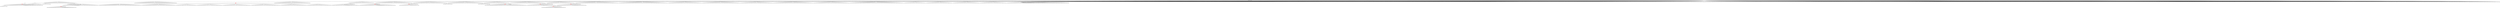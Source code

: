 digraph g {
	"55" -> "56";
	"56" [label="7"];
	"54" -> "55";
	"55" [color=indianred1, style=filled, label="14"];
	"53" -> "54";
	"54" [label="19"];
	"53" -> "57";
	"57" [label="29"];
	"53" -> "58";
	"58" [label="24"];
	"50" -> "51";
	"51" [label="27"];
	"44" -> "45";
	"45" [color=indianred1, style=filled, label="47"];
	"43" -> "44";
	"44" [label="2"];
	"36" -> "37";
	"37" [label="4"];
	"36" -> "38";
	"38" [label="10"];
	"36" -> "39";
	"39" [label="15"];
	"36" -> "40";
	"40" [label="9"];
	"36" -> "41";
	"41" [label="37"];
	"36" -> "42";
	"42" [label="1"];
	"36" -> "43";
	"43" [label="47"];
	"36" -> "46";
	"46" [label="11"];
	"36" -> "47";
	"47" [label="13"];
	"36" -> "48";
	"48" [label="36"];
	"35" -> "36";
	"36" [color=indianred1, style=filled, label="16"];
	"33" -> "34";
	"34" [label="20"];
	"31" -> "32";
	"32" [color=indianred1, style=filled, label="31"];
	"30" -> "31";
	"31" [label="42"];
	"27" -> "28";
	"28" [color=indianred1, style=filled, label="39"];
	"26" -> "27";
	"27" [label="48"];
	"23" -> "24";
	"24" [label="32"];
	"15" -> "16";
	"16" [label="44"];
	"12" -> "13";
	"13" [color=indianred1, style=filled, label="41"];
	"11" -> "12";
	"12" [label="30"];
	"8" -> "9";
	"9" [color=indianred1, style=filled, label="12"];
	"7" -> "8";
	"8" [label="28"];
	"7" -> "10";
	"10" [label="6"];
	"4" -> "5";
	"5" [color=indianred1, style=filled, label="3"];
	"3" -> "4";
	"4" [label="25"];
	"2" -> "3";
	"3" [color=indianred1, style=filled, label="26"];
	"1" -> "2";
	"2" [label="3"];
	"0" -> "1";
	"1" [label="26"];
	"0" -> "6";
	"6" [label="21"];
	"0" -> "7";
	"7" [label="12"];
	"0" -> "11";
	"11" [label="41"];
	"0" -> "14";
	"14" [label="35"];
	"0" -> "15";
	"15" [label="17"];
	"0" -> "17";
	"17" [label="40"];
	"0" -> "18";
	"18" [label="34"];
	"0" -> "19";
	"19" [label="46"];
	"0" -> "20";
	"20" [label="45"];
	"0" -> "21";
	"21" [label="43"];
	"0" -> "22";
	"22" [label="18"];
	"0" -> "23";
	"23" [label="50"];
	"0" -> "25";
	"25" [label="5"];
	"0" -> "26";
	"26" [label="39"];
	"0" -> "29";
	"29" [label="8"];
	"0" -> "30";
	"30" [label="31"];
	"0" -> "33";
	"33" [label="33"];
	"0" -> "35";
	"35" [label="16"];
	"0" -> "49";
	"49" [label="38"];
	"0" -> "50";
	"50" [label="49"];
	"0" -> "52";
	"52" [label="22"];
	"0" -> "53";
	"53" [label="14"];
	"0" -> "59";
	"59" [label="23"];
	"0" [label="germline"];
	"0" -> "cell1";
	"cell1" [shape=box];
	"59" -> "cell2";
	"cell2" [shape=box];
	"22" -> "cell3";
	"cell3" [shape=box];
	"8" -> "cell4";
	"cell4" [shape=box];
	"26" -> "cell5";
	"cell5" [shape=box];
	"29" -> "cell6";
	"cell6" [shape=box];
	"42" -> "cell7";
	"cell7" [shape=box];
	"0" -> "cell8";
	"cell8" [shape=box];
	"54" -> "cell9";
	"cell9" [shape=box];
	"0" -> "cell10";
	"cell10" [shape=box];
	"0" -> "cell11";
	"cell11" [shape=box];
	"49" -> "cell12";
	"cell12" [shape=box];
	"0" -> "cell13";
	"cell13" [shape=box];
	"30" -> "cell14";
	"cell14" [shape=box];
	"6" -> "cell15";
	"cell15" [shape=box];
	"16" -> "cell16";
	"cell16" [shape=box];
	"0" -> "cell17";
	"cell17" [shape=box];
	"32" -> "cell18";
	"cell18" [shape=box];
	"35" -> "cell19";
	"cell19" [shape=box];
	"0" -> "cell20";
	"cell20" [shape=box];
	"38" -> "cell21";
	"cell21" [shape=box];
	"40" -> "cell22";
	"cell22" [shape=box];
	"37" -> "cell23";
	"cell23" [shape=box];
	"0" -> "cell24";
	"cell24" [shape=box];
	"0" -> "cell25";
	"cell25" [shape=box];
	"0" -> "cell26";
	"cell26" [shape=box];
	"0" -> "cell27";
	"cell27" [shape=box];
	"40" -> "cell28";
	"cell28" [shape=box];
	"0" -> "cell29";
	"cell29" [shape=box];
	"0" -> "cell30";
	"cell30" [shape=box];
	"17" -> "cell31";
	"cell31" [shape=box];
	"0" -> "cell32";
	"cell32" [shape=box];
	"0" -> "cell33";
	"cell33" [shape=box];
	"0" -> "cell34";
	"cell34" [shape=box];
	"10" -> "cell35";
	"cell35" [shape=box];
	"31" -> "cell36";
	"cell36" [shape=box];
	"21" -> "cell37";
	"cell37" [shape=box];
	"0" -> "cell38";
	"cell38" [shape=box];
	"0" -> "cell39";
	"cell39" [shape=box];
	"27" -> "cell40";
	"cell40" [shape=box];
	"46" -> "cell41";
	"cell41" [shape=box];
	"0" -> "cell42";
	"cell42" [shape=box];
	"16" -> "cell43";
	"cell43" [shape=box];
	"0" -> "cell44";
	"cell44" [shape=box];
	"13" -> "cell45";
	"cell45" [shape=box];
	"46" -> "cell46";
	"cell46" [shape=box];
	"0" -> "cell47";
	"cell47" [shape=box];
	"49" -> "cell48";
	"cell48" [shape=box];
	"0" -> "cell49";
	"cell49" [shape=box];
	"17" -> "cell50";
	"cell50" [shape=box];
	"49" -> "cell51";
	"cell51" [shape=box];
	"0" -> "cell52";
	"cell52" [shape=box];
	"49" -> "cell53";
	"cell53" [shape=box];
	"52" -> "cell54";
	"cell54" [shape=box];
	"0" -> "cell55";
	"cell55" [shape=box];
	"0" -> "cell56";
	"cell56" [shape=box];
	"5" -> "cell57";
	"cell57" [shape=box];
	"33" -> "cell58";
	"cell58" [shape=box];
	"20" -> "cell59";
	"cell59" [shape=box];
	"0" -> "cell60";
	"cell60" [shape=box];
	"53" -> "cell61";
	"cell61" [shape=box];
	"0" -> "cell62";
	"cell62" [shape=box];
	"0" -> "cell63";
	"cell63" [shape=box];
	"0" -> "cell64";
	"cell64" [shape=box];
	"0" -> "cell65";
	"cell65" [shape=box];
	"22" -> "cell66";
	"cell66" [shape=box];
	"17" -> "cell67";
	"cell67" [shape=box];
	"0" -> "cell68";
	"cell68" [shape=box];
	"0" -> "cell69";
	"cell69" [shape=box];
	"15" -> "cell70";
	"cell70" [shape=box];
	"0" -> "cell71";
	"cell71" [shape=box];
	"0" -> "cell72";
	"cell72" [shape=box];
	"29" -> "cell73";
	"cell73" [shape=box];
	"0" -> "cell74";
	"cell74" [shape=box];
	"1" -> "cell75";
	"cell75" [shape=box];
	"13" -> "cell76";
	"cell76" [shape=box];
	"17" -> "cell77";
	"cell77" [shape=box];
	"26" -> "cell78";
	"cell78" [shape=box];
	"0" -> "cell79";
	"cell79" [shape=box];
	"0" -> "cell80";
	"cell80" [shape=box];
	"13" -> "cell81";
	"cell81" [shape=box];
	"0" -> "cell82";
	"cell82" [shape=box];
	"0" -> "cell83";
	"cell83" [shape=box];
	"32" -> "cell84";
	"cell84" [shape=box];
	"55" -> "cell85";
	"cell85" [shape=box];
	"27" -> "cell86";
	"cell86" [shape=box];
	"50" -> "cell87";
	"cell87" [shape=box];
	"0" -> "cell88";
	"cell88" [shape=box];
	"42" -> "cell89";
	"cell89" [shape=box];
	"49" -> "cell90";
	"cell90" [shape=box];
	"0" -> "cell91";
	"cell91" [shape=box];
	"0" -> "cell92";
	"cell92" [shape=box];
	"0" -> "cell93";
	"cell93" [shape=box];
	"17" -> "cell94";
	"cell94" [shape=box];
	"32" -> "cell95";
	"cell95" [shape=box];
	"0" -> "cell96";
	"cell96" [shape=box];
	"0" -> "cell97";
	"cell97" [shape=box];
	"15" -> "cell98";
	"cell98" [shape=box];
	"0" -> "cell99";
	"cell99" [shape=box];
	"0" -> "cell100";
	"cell100" [shape=box];
	"43" -> "cell101";
	"cell101" [shape=box];
	"7" -> "cell102";
	"cell102" [shape=box];
	"2" -> "cell103";
	"cell103" [shape=box];
	"50" -> "cell104";
	"cell104" [shape=box];
	"0" -> "cell105";
	"cell105" [shape=box];
	"0" -> "cell106";
	"cell106" [shape=box];
	"51" -> "cell107";
	"cell107" [shape=box];
	"0" -> "cell108";
	"cell108" [shape=box];
	"19" -> "cell109";
	"cell109" [shape=box];
	"0" -> "cell110";
	"cell110" [shape=box];
	"0" -> "cell111";
	"cell111" [shape=box];
	"13" -> "cell112";
	"cell112" [shape=box];
	"32" -> "cell113";
	"cell113" [shape=box];
	"0" -> "cell114";
	"cell114" [shape=box];
	"46" -> "cell115";
	"cell115" [shape=box];
	"0" -> "cell116";
	"cell116" [shape=box];
	"41" -> "cell117";
	"cell117" [shape=box];
	"0" -> "cell118";
	"cell118" [shape=box];
	"50" -> "cell119";
	"cell119" [shape=box];
	"0" -> "cell120";
	"cell120" [shape=box];
	"0" -> "cell121";
	"cell121" [shape=box];
	"0" -> "cell122";
	"cell122" [shape=box];
	"0" -> "cell123";
	"cell123" [shape=box];
	"0" -> "cell124";
	"cell124" [shape=box];
	"0" -> "cell125";
	"cell125" [shape=box];
	"0" -> "cell126";
	"cell126" [shape=box];
	"9" -> "cell127";
	"cell127" [shape=box];
	"47" -> "cell128";
	"cell128" [shape=box];
	"32" -> "cell129";
	"cell129" [shape=box];
	"34" -> "cell130";
	"cell130" [shape=box];
	"0" -> "cell131";
	"cell131" [shape=box];
	"0" -> "cell132";
	"cell132" [shape=box];
	"11" -> "cell133";
	"cell133" [shape=box];
	"23" -> "cell134";
	"cell134" [shape=box];
	"11" -> "cell135";
	"cell135" [shape=box];
	"0" -> "cell136";
	"cell136" [shape=box];
	"0" -> "cell137";
	"cell137" [shape=box];
	"0" -> "cell138";
	"cell138" [shape=box];
	"0" -> "cell139";
	"cell139" [shape=box];
	"0" -> "cell140";
	"cell140" [shape=box];
	"0" -> "cell141";
	"cell141" [shape=box];
	"0" -> "cell142";
	"cell142" [shape=box];
	"0" -> "cell143";
	"cell143" [shape=box];
	"55" -> "cell144";
	"cell144" [shape=box];
	"0" -> "cell145";
	"cell145" [shape=box];
	"0" -> "cell146";
	"cell146" [shape=box];
	"0" -> "cell147";
	"cell147" [shape=box];
	"0" -> "cell148";
	"cell148" [shape=box];
	"0" -> "cell149";
	"cell149" [shape=box];
	"0" -> "cell150";
	"cell150" [shape=box];
	"35" -> "cell151";
	"cell151" [shape=box];
	"22" -> "cell152";
	"cell152" [shape=box];
	"0" -> "cell153";
	"cell153" [shape=box];
	"0" -> "cell154";
	"cell154" [shape=box];
	"38" -> "cell155";
	"cell155" [shape=box];
	"0" -> "cell156";
	"cell156" [shape=box];
	"49" -> "cell157";
	"cell157" [shape=box];
	"11" -> "cell158";
	"cell158" [shape=box];
	"0" -> "cell159";
	"cell159" [shape=box];
	"1" -> "cell160";
	"cell160" [shape=box];
	"0" -> "cell161";
	"cell161" [shape=box];
	"35" -> "cell162";
	"cell162" [shape=box];
	"50" -> "cell163";
	"cell163" [shape=box];
	"38" -> "cell164";
	"cell164" [shape=box];
	"6" -> "cell165";
	"cell165" [shape=box];
	"50" -> "cell166";
	"cell166" [shape=box];
	"0" -> "cell167";
	"cell167" [shape=box];
	"38" -> "cell168";
	"cell168" [shape=box];
	"0" -> "cell169";
	"cell169" [shape=box];
	"55" -> "cell170";
	"cell170" [shape=box];
	"14" -> "cell171";
	"cell171" [shape=box];
	"0" -> "cell172";
	"cell172" [shape=box];
	"0" -> "cell173";
	"cell173" [shape=box];
	"55" -> "cell174";
	"cell174" [shape=box];
	"0" -> "cell175";
	"cell175" [shape=box];
	"0" -> "cell176";
	"cell176" [shape=box];
	"0" -> "cell177";
	"cell177" [shape=box];
	"0" -> "cell178";
	"cell178" [shape=box];
	"0" -> "cell179";
	"cell179" [shape=box];
	"0" -> "cell180";
	"cell180" [shape=box];
	"42" -> "cell181";
	"cell181" [shape=box];
	"58" -> "cell182";
	"cell182" [shape=box];
	"52" -> "cell183";
	"cell183" [shape=box];
	"0" -> "cell184";
	"cell184" [shape=box];
	"0" -> "cell185";
	"cell185" [shape=box];
	"52" -> "cell186";
	"cell186" [shape=box];
	"21" -> "cell187";
	"cell187" [shape=box];
	"21" -> "cell188";
	"cell188" [shape=box];
	"0" -> "cell189";
	"cell189" [shape=box];
	"0" -> "cell190";
	"cell190" [shape=box];
	"17" -> "cell191";
	"cell191" [shape=box];
	"0" -> "cell192";
	"cell192" [shape=box];
	"47" -> "cell193";
	"cell193" [shape=box];
	"0" -> "cell194";
	"cell194" [shape=box];
	"57" -> "cell195";
	"cell195" [shape=box];
	"0" -> "cell196";
	"cell196" [shape=box];
	"1" -> "cell197";
	"cell197" [shape=box];
	"0" -> "cell198";
	"cell198" [shape=box];
	"33" -> "cell199";
	"cell199" [shape=box];
	"38" -> "cell200";
	"cell200" [shape=box];
	"19" -> "cell201";
	"cell201" [shape=box];
	"41" -> "cell202";
	"cell202" [shape=box];
	"0" -> "cell203";
	"cell203" [shape=box];
	"0" -> "cell204";
	"cell204" [shape=box];
	"0" -> "cell205";
	"cell205" [shape=box];
	"0" -> "cell206";
	"cell206" [shape=box];
	"0" -> "cell207";
	"cell207" [shape=box];
	"41" -> "cell208";
	"cell208" [shape=box];
	"29" -> "cell209";
	"cell209" [shape=box];
	"0" -> "cell210";
	"cell210" [shape=box];
	"0" -> "cell211";
	"cell211" [shape=box];
	"0" -> "cell212";
	"cell212" [shape=box];
	"54" -> "cell213";
	"cell213" [shape=box];
	"53" -> "cell214";
	"cell214" [shape=box];
	"0" -> "cell215";
	"cell215" [shape=box];
	"0" -> "cell216";
	"cell216" [shape=box];
	"0" -> "cell217";
	"cell217" [shape=box];
	"30" -> "cell218";
	"cell218" [shape=box];
	"0" -> "cell219";
	"cell219" [shape=box];
	"0" -> "cell220";
	"cell220" [shape=box];
	"0" -> "cell221";
	"cell221" [shape=box];
	"57" -> "cell222";
	"cell222" [shape=box];
	"0" -> "cell223";
	"cell223" [shape=box];
	"53" -> "cell224";
	"cell224" [shape=box];
	"0" -> "cell225";
	"cell225" [shape=box];
	"53" -> "cell226";
	"cell226" [shape=box];
	"21" -> "cell227";
	"cell227" [shape=box];
	"0" -> "cell228";
	"cell228" [shape=box];
	"56" -> "cell229";
	"cell229" [shape=box];
	"0" -> "cell230";
	"cell230" [shape=box];
	"5" -> "cell231";
	"cell231" [shape=box];
	"34" -> "cell232";
	"cell232" [shape=box];
	"56" -> "cell233";
	"cell233" [shape=box];
	"38" -> "cell234";
	"cell234" [shape=box];
	"0" -> "cell235";
	"cell235" [shape=box];
	"41" -> "cell236";
	"cell236" [shape=box];
	"52" -> "cell237";
	"cell237" [shape=box];
	"0" -> "cell238";
	"cell238" [shape=box];
	"0" -> "cell239";
	"cell239" [shape=box];
	"0" -> "cell240";
	"cell240" [shape=box];
	"0" -> "cell241";
	"cell241" [shape=box];
	"39" -> "cell242";
	"cell242" [shape=box];
	"43" -> "cell243";
	"cell243" [shape=box];
	"0" -> "cell244";
	"cell244" [shape=box];
	"0" -> "cell245";
	"cell245" [shape=box];
	"17" -> "cell246";
	"cell246" [shape=box];
	"41" -> "cell247";
	"cell247" [shape=box];
	"0" -> "cell248";
	"cell248" [shape=box];
	"33" -> "cell249";
	"cell249" [shape=box];
	"39" -> "cell250";
	"cell250" [shape=box];
	"35" -> "cell251";
	"cell251" [shape=box];
	"50" -> "cell252";
	"cell252" [shape=box];
	"14" -> "cell253";
	"cell253" [shape=box];
	"0" -> "cell254";
	"cell254" [shape=box];
	"0" -> "cell255";
	"cell255" [shape=box];
	"0" -> "cell256";
	"cell256" [shape=box];
	"0" -> "cell257";
	"cell257" [shape=box];
	"47" -> "cell258";
	"cell258" [shape=box];
	"42" -> "cell259";
	"cell259" [shape=box];
	"0" -> "cell260";
	"cell260" [shape=box];
	"0" -> "cell261";
	"cell261" [shape=box];
	"11" -> "cell262";
	"cell262" [shape=box];
	"0" -> "cell263";
	"cell263" [shape=box];
	"0" -> "cell264";
	"cell264" [shape=box];
	"48" -> "cell265";
	"cell265" [shape=box];
	"30" -> "cell266";
	"cell266" [shape=box];
	"0" -> "cell267";
	"cell267" [shape=box];
	"0" -> "cell268";
	"cell268" [shape=box];
	"11" -> "cell269";
	"cell269" [shape=box];
	"25" -> "cell270";
	"cell270" [shape=box];
	"0" -> "cell271";
	"cell271" [shape=box];
	"34" -> "cell272";
	"cell272" [shape=box];
	"0" -> "cell273";
	"cell273" [shape=box];
	"0" -> "cell274";
	"cell274" [shape=box];
	"0" -> "cell275";
	"cell275" [shape=box];
	"40" -> "cell276";
	"cell276" [shape=box];
	"35" -> "cell277";
	"cell277" [shape=box];
	"5" -> "cell278";
	"cell278" [shape=box];
	"0" -> "cell279";
	"cell279" [shape=box];
	"0" -> "cell280";
	"cell280" [shape=box];
	"0" -> "cell281";
	"cell281" [shape=box];
	"52" -> "cell282";
	"cell282" [shape=box];
	"0" -> "cell283";
	"cell283" [shape=box];
	"1" -> "cell284";
	"cell284" [shape=box];
	"0" -> "cell285";
	"cell285" [shape=box];
	"40" -> "cell286";
	"cell286" [shape=box];
	"0" -> "cell287";
	"cell287" [shape=box];
	"37" -> "cell288";
	"cell288" [shape=box];
	"0" -> "cell289";
	"cell289" [shape=box];
	"0" -> "cell290";
	"cell290" [shape=box];
	"3" -> "cell291";
	"cell291" [shape=box];
	"0" -> "cell292";
	"cell292" [shape=box];
	"11" -> "cell293";
	"cell293" [shape=box];
	"18" -> "cell294";
	"cell294" [shape=box];
	"0" -> "cell295";
	"cell295" [shape=box];
	"0" -> "cell296";
	"cell296" [shape=box];
	"28" -> "cell297";
	"cell297" [shape=box];
	"14" -> "cell298";
	"cell298" [shape=box];
	"0" -> "cell299";
	"cell299" [shape=box];
	"46" -> "cell300";
	"cell300" [shape=box];
	"38" -> "cell301";
	"cell301" [shape=box];
	"13" -> "cell302";
	"cell302" [shape=box];
	"0" -> "cell303";
	"cell303" [shape=box];
	"0" -> "cell304";
	"cell304" [shape=box];
	"17" -> "cell305";
	"cell305" [shape=box];
	"0" -> "cell306";
	"cell306" [shape=box];
	"18" -> "cell307";
	"cell307" [shape=box];
	"21" -> "cell308";
	"cell308" [shape=box];
	"21" -> "cell309";
	"cell309" [shape=box];
	"38" -> "cell310";
	"cell310" [shape=box];
	"26" -> "cell311";
	"cell311" [shape=box];
	"0" -> "cell312";
	"cell312" [shape=box];
	"0" -> "cell313";
	"cell313" [shape=box];
	"47" -> "cell314";
	"cell314" [shape=box];
	"47" -> "cell315";
	"cell315" [shape=box];
	"0" -> "cell316";
	"cell316" [shape=box];
	"21" -> "cell317";
	"cell317" [shape=box];
	"22" -> "cell318";
	"cell318" [shape=box];
	"27" -> "cell319";
	"cell319" [shape=box];
	"13" -> "cell320";
	"cell320" [shape=box];
	"13" -> "cell321";
	"cell321" [shape=box];
	"0" -> "cell322";
	"cell322" [shape=box];
	"6" -> "cell323";
	"cell323" [shape=box];
	"0" -> "cell324";
	"cell324" [shape=box];
	"13" -> "cell325";
	"cell325" [shape=box];
	"21" -> "cell326";
	"cell326" [shape=box];
	"0" -> "cell327";
	"cell327" [shape=box];
	"0" -> "cell328";
	"cell328" [shape=box];
	"14" -> "cell329";
	"cell329" [shape=box];
	"43" -> "cell330";
	"cell330" [shape=box];
	"57" -> "cell331";
	"cell331" [shape=box];
	"0" -> "cell332";
	"cell332" [shape=box];
	"0" -> "cell333";
	"cell333" [shape=box];
	"29" -> "cell334";
	"cell334" [shape=box];
	"0" -> "cell335";
	"cell335" [shape=box];
	"0" -> "cell336";
	"cell336" [shape=box];
	"18" -> "cell337";
	"cell337" [shape=box];
	"0" -> "cell338";
	"cell338" [shape=box];
	"0" -> "cell339";
	"cell339" [shape=box];
	"0" -> "cell340";
	"cell340" [shape=box];
	"0" -> "cell341";
	"cell341" [shape=box];
	"0" -> "cell342";
	"cell342" [shape=box];
	"48" -> "cell343";
	"cell343" [shape=box];
	"0" -> "cell344";
	"cell344" [shape=box];
	"0" -> "cell345";
	"cell345" [shape=box];
	"0" -> "cell346";
	"cell346" [shape=box];
	"0" -> "cell347";
	"cell347" [shape=box];
	"12" -> "cell348";
	"cell348" [shape=box];
	"0" -> "cell349";
	"cell349" [shape=box];
	"0" -> "cell350";
	"cell350" [shape=box];
	"0" -> "cell351";
	"cell351" [shape=box];
	"55" -> "cell352";
	"cell352" [shape=box];
	"45" -> "cell353";
	"cell353" [shape=box];
	"11" -> "cell354";
	"cell354" [shape=box];
	"50" -> "cell355";
	"cell355" [shape=box];
	"0" -> "cell356";
	"cell356" [shape=box];
	"44" -> "cell357";
	"cell357" [shape=box];
	"0" -> "cell358";
	"cell358" [shape=box];
	"0" -> "cell359";
	"cell359" [shape=box];
	"0" -> "cell360";
	"cell360" [shape=box];
	"0" -> "cell361";
	"cell361" [shape=box];
	"0" -> "cell362";
	"cell362" [shape=box];
	"25" -> "cell363";
	"cell363" [shape=box];
	"5" -> "cell364";
	"cell364" [shape=box];
	"6" -> "cell365";
	"cell365" [shape=box];
	"0" -> "cell366";
	"cell366" [shape=box];
	"14" -> "cell367";
	"cell367" [shape=box];
	"25" -> "cell368";
	"cell368" [shape=box];
	"38" -> "cell369";
	"cell369" [shape=box];
	"0" -> "cell370";
	"cell370" [shape=box];
	"21" -> "cell371";
	"cell371" [shape=box];
	"6" -> "cell372";
	"cell372" [shape=box];
	"14" -> "cell373";
	"cell373" [shape=box];
	"0" -> "cell374";
	"cell374" [shape=box];
	"0" -> "cell375";
	"cell375" [shape=box];
	"20" -> "cell376";
	"cell376" [shape=box];
	"28" -> "cell377";
	"cell377" [shape=box];
	"24" -> "cell378";
	"cell378" [shape=box];
	"19" -> "cell379";
	"cell379" [shape=box];
	"0" -> "cell380";
	"cell380" [shape=box];
	"0" -> "cell381";
	"cell381" [shape=box];
	"0" -> "cell382";
	"cell382" [shape=box];
	"28" -> "cell383";
	"cell383" [shape=box];
	"7" -> "cell384";
	"cell384" [shape=box];
	"0" -> "cell385";
	"cell385" [shape=box];
	"21" -> "cell386";
	"cell386" [shape=box];
	"29" -> "cell387";
	"cell387" [shape=box];
	"0" -> "cell388";
	"cell388" [shape=box];
	"3" -> "cell389";
	"cell389" [shape=box];
	"3" -> "cell390";
	"cell390" [shape=box];
	"0" -> "cell391";
	"cell391" [shape=box];
	"13" -> "cell392";
	"cell392" [shape=box];
	"0" -> "cell393";
	"cell393" [shape=box];
	"0" -> "cell394";
	"cell394" [shape=box];
	"0" -> "cell395";
	"cell395" [shape=box];
	"0" -> "cell396";
	"cell396" [shape=box];
	"20" -> "cell397";
	"cell397" [shape=box];
	"23" -> "cell398";
	"cell398" [shape=box];
	"0" -> "cell399";
	"cell399" [shape=box];
	"55" -> "cell400";
	"cell400" [shape=box];
	"43" -> "cell401";
	"cell401" [shape=box];
	"0" -> "cell402";
	"cell402" [shape=box];
	"0" -> "cell403";
	"cell403" [shape=box];
	"59" -> "cell404";
	"cell404" [shape=box];
	"0" -> "cell405";
	"cell405" [shape=box];
	"5" -> "cell406";
	"cell406" [shape=box];
	"0" -> "cell407";
	"cell407" [shape=box];
	"0" -> "cell408";
	"cell408" [shape=box];
	"29" -> "cell409";
	"cell409" [shape=box];
	"33" -> "cell410";
	"cell410" [shape=box];
	"0" -> "cell411";
	"cell411" [shape=box];
	"11" -> "cell412";
	"cell412" [shape=box];
	"25" -> "cell413";
	"cell413" [shape=box];
	"30" -> "cell414";
	"cell414" [shape=box];
	"51" -> "cell415";
	"cell415" [shape=box];
	"55" -> "cell416";
	"cell416" [shape=box];
	"0" -> "cell417";
	"cell417" [shape=box];
	"0" -> "cell418";
	"cell418" [shape=box];
	"0" -> "cell419";
	"cell419" [shape=box];
	"17" -> "cell420";
	"cell420" [shape=box];
	"58" -> "cell421";
	"cell421" [shape=box];
	"0" -> "cell422";
	"cell422" [shape=box];
	"0" -> "cell423";
	"cell423" [shape=box];
	"0" -> "cell424";
	"cell424" [shape=box];
	"19" -> "cell425";
	"cell425" [shape=box];
	"0" -> "cell426";
	"cell426" [shape=box];
	"0" -> "cell427";
	"cell427" [shape=box];
	"59" -> "cell428";
	"cell428" [shape=box];
	"0" -> "cell429";
	"cell429" [shape=box];
	"0" -> "cell430";
	"cell430" [shape=box];
	"0" -> "cell431";
	"cell431" [shape=box];
	"35" -> "cell432";
	"cell432" [shape=box];
	"0" -> "cell433";
	"cell433" [shape=box];
	"9" -> "cell434";
	"cell434" [shape=box];
	"32" -> "cell435";
	"cell435" [shape=box];
	"20" -> "cell436";
	"cell436" [shape=box];
	"38" -> "cell437";
	"cell437" [shape=box];
	"17" -> "cell438";
	"cell438" [shape=box];
	"0" -> "cell439";
	"cell439" [shape=box];
	"0" -> "cell440";
	"cell440" [shape=box];
	"0" -> "cell441";
	"cell441" [shape=box];
	"59" -> "cell442";
	"cell442" [shape=box];
	"0" -> "cell443";
	"cell443" [shape=box];
	"32" -> "cell444";
	"cell444" [shape=box];
	"26" -> "cell445";
	"cell445" [shape=box];
	"0" -> "cell446";
	"cell446" [shape=box];
	"43" -> "cell447";
	"cell447" [shape=box];
	"0" -> "cell448";
	"cell448" [shape=box];
	"46" -> "cell449";
	"cell449" [shape=box];
	"0" -> "cell450";
	"cell450" [shape=box];
	"59" -> "cell451";
	"cell451" [shape=box];
	"5" -> "cell452";
	"cell452" [shape=box];
	"15" -> "cell453";
	"cell453" [shape=box];
	"42" -> "cell454";
	"cell454" [shape=box];
	"32" -> "cell455";
	"cell455" [shape=box];
	"0" -> "cell456";
	"cell456" [shape=box];
	"0" -> "cell457";
	"cell457" [shape=box];
	"59" -> "cell458";
	"cell458" [shape=box];
	"35" -> "cell459";
	"cell459" [shape=box];
	"21" -> "cell460";
	"cell460" [shape=box];
	"21" -> "cell461";
	"cell461" [shape=box];
	"0" -> "cell462";
	"cell462" [shape=box];
	"1" -> "cell463";
	"cell463" [shape=box];
	"6" -> "cell464";
	"cell464" [shape=box];
	"57" -> "cell465";
	"cell465" [shape=box];
	"0" -> "cell466";
	"cell466" [shape=box];
	"0" -> "cell467";
	"cell467" [shape=box];
	"23" -> "cell468";
	"cell468" [shape=box];
	"28" -> "cell469";
	"cell469" [shape=box];
	"0" -> "cell470";
	"cell470" [shape=box];
	"0" -> "cell471";
	"cell471" [shape=box];
	"0" -> "cell472";
	"cell472" [shape=box];
	"0" -> "cell473";
	"cell473" [shape=box];
	"0" -> "cell474";
	"cell474" [shape=box];
	"37" -> "cell475";
	"cell475" [shape=box];
	"37" -> "cell476";
	"cell476" [shape=box];
	"0" -> "cell477";
	"cell477" [shape=box];
	"0" -> "cell478";
	"cell478" [shape=box];
	"1" -> "cell479";
	"cell479" [shape=box];
	"0" -> "cell480";
	"cell480" [shape=box];
	"0" -> "cell481";
	"cell481" [shape=box];
	"29" -> "cell482";
	"cell482" [shape=box];
	"0" -> "cell483";
	"cell483" [shape=box];
	"0" -> "cell484";
	"cell484" [shape=box];
	"52" -> "cell485";
	"cell485" [shape=box];
	"0" -> "cell486";
	"cell486" [shape=box];
	"14" -> "cell487";
	"cell487" [shape=box];
	"23" -> "cell488";
	"cell488" [shape=box];
	"16" -> "cell489";
	"cell489" [shape=box];
	"0" -> "cell490";
	"cell490" [shape=box];
	"2" -> "cell491";
	"cell491" [shape=box];
	"19" -> "cell492";
	"cell492" [shape=box];
	"50" -> "cell493";
	"cell493" [shape=box];
	"0" -> "cell494";
	"cell494" [shape=box];
	"0" -> "cell495";
	"cell495" [shape=box];
	"0" -> "cell496";
	"cell496" [shape=box];
	"0" -> "cell497";
	"cell497" [shape=box];
	"40" -> "cell498";
	"cell498" [shape=box];
	"51" -> "cell499";
	"cell499" [shape=box];
	"1" -> "cell500";
	"cell500" [shape=box];
	"50" -> "cell501";
	"cell501" [shape=box];
	"0" -> "cell502";
	"cell502" [shape=box];
	"23" -> "cell503";
	"cell503" [shape=box];
	"5" -> "cell504";
	"cell504" [shape=box];
	"0" -> "cell505";
	"cell505" [shape=box];
	"23" -> "cell506";
	"cell506" [shape=box];
	"0" -> "cell507";
	"cell507" [shape=box];
	"28" -> "cell508";
	"cell508" [shape=box];
	"0" -> "cell509";
	"cell509" [shape=box];
	"0" -> "cell510";
	"cell510" [shape=box];
	"0" -> "cell511";
	"cell511" [shape=box];
	"0" -> "cell512";
	"cell512" [shape=box];
	"0" -> "cell513";
	"cell513" [shape=box];
	"0" -> "cell514";
	"cell514" [shape=box];
	"0" -> "cell515";
	"cell515" [shape=box];
	"12" -> "cell516";
	"cell516" [shape=box];
	"0" -> "cell517";
	"cell517" [shape=box];
	"0" -> "cell518";
	"cell518" [shape=box];
	"13" -> "cell519";
	"cell519" [shape=box];
	"6" -> "cell520";
	"cell520" [shape=box];
	"0" -> "cell521";
	"cell521" [shape=box];
	"0" -> "cell522";
	"cell522" [shape=box];
	"0" -> "cell523";
	"cell523" [shape=box];
	"14" -> "cell524";
	"cell524" [shape=box];
	"0" -> "cell525";
	"cell525" [shape=box];
	"0" -> "cell526";
	"cell526" [shape=box];
	"0" -> "cell527";
	"cell527" [shape=box];
	"21" -> "cell528";
	"cell528" [shape=box];
	"0" -> "cell529";
	"cell529" [shape=box];
	"37" -> "cell530";
	"cell530" [shape=box];
	"0" -> "cell531";
	"cell531" [shape=box];
	"0" -> "cell532";
	"cell532" [shape=box];
	"0" -> "cell533";
	"cell533" [shape=box];
	"6" -> "cell534";
	"cell534" [shape=box];
	"32" -> "cell535";
	"cell535" [shape=box];
	"45" -> "cell536";
	"cell536" [shape=box];
	"30" -> "cell537";
	"cell537" [shape=box];
	"0" -> "cell538";
	"cell538" [shape=box];
	"42" -> "cell539";
	"cell539" [shape=box];
	"0" -> "cell540";
	"cell540" [shape=box];
	"0" -> "cell541";
	"cell541" [shape=box];
	"0" -> "cell542";
	"cell542" [shape=box];
	"17" -> "cell543";
	"cell543" [shape=box];
	"37" -> "cell544";
	"cell544" [shape=box];
	"33" -> "cell545";
	"cell545" [shape=box];
	"0" -> "cell546";
	"cell546" [shape=box];
	"0" -> "cell547";
	"cell547" [shape=box];
	"0" -> "cell548";
	"cell548" [shape=box];
	"45" -> "cell549";
	"cell549" [shape=box];
	"0" -> "cell550";
	"cell550" [shape=box];
	"0" -> "cell551";
	"cell551" [shape=box];
	"13" -> "cell552";
	"cell552" [shape=box];
	"0" -> "cell553";
	"cell553" [shape=box];
	"14" -> "cell554";
	"cell554" [shape=box];
	"7" -> "cell555";
	"cell555" [shape=box];
	"0" -> "cell556";
	"cell556" [shape=box];
	"52" -> "cell557";
	"cell557" [shape=box];
	"20" -> "cell558";
	"cell558" [shape=box];
	"0" -> "cell559";
	"cell559" [shape=box];
	"2" -> "cell560";
	"cell560" [shape=box];
	"0" -> "cell561";
	"cell561" [shape=box];
	"1" -> "cell562";
	"cell562" [shape=box];
	"0" -> "cell563";
	"cell563" [shape=box];
	"0" -> "cell564";
	"cell564" [shape=box];
	"0" -> "cell565";
	"cell565" [shape=box];
	"0" -> "cell566";
	"cell566" [shape=box];
	"19" -> "cell567";
	"cell567" [shape=box];
	"46" -> "cell568";
	"cell568" [shape=box];
	"50" -> "cell569";
	"cell569" [shape=box];
	"26" -> "cell570";
	"cell570" [shape=box];
	"0" -> "cell571";
	"cell571" [shape=box];
	"47" -> "cell572";
	"cell572" [shape=box];
	"21" -> "cell573";
	"cell573" [shape=box];
	"1" -> "cell574";
	"cell574" [shape=box];
	"0" -> "cell575";
	"cell575" [shape=box];
	"0" -> "cell576";
	"cell576" [shape=box];
	"6" -> "cell577";
	"cell577" [shape=box];
	"39" -> "cell578";
	"cell578" [shape=box];
	"29" -> "cell579";
	"cell579" [shape=box];
	"0" -> "cell580";
	"cell580" [shape=box];
	"0" -> "cell581";
	"cell581" [shape=box];
	"0" -> "cell582";
	"cell582" [shape=box];
	"0" -> "cell583";
	"cell583" [shape=box];
	"25" -> "cell584";
	"cell584" [shape=box];
	"30" -> "cell585";
	"cell585" [shape=box];
	"0" -> "cell586";
	"cell586" [shape=box];
	"22" -> "cell587";
	"cell587" [shape=box];
	"24" -> "cell588";
	"cell588" [shape=box];
	"18" -> "cell589";
	"cell589" [shape=box];
	"0" -> "cell590";
	"cell590" [shape=box];
	"46" -> "cell591";
	"cell591" [shape=box];
	"19" -> "cell592";
	"cell592" [shape=box];
	"43" -> "cell593";
	"cell593" [shape=box];
	"29" -> "cell594";
	"cell594" [shape=box];
	"0" -> "cell595";
	"cell595" [shape=box];
	"0" -> "cell596";
	"cell596" [shape=box];
	"0" -> "cell597";
	"cell597" [shape=box];
	"49" -> "cell598";
	"cell598" [shape=box];
	"0" -> "cell599";
	"cell599" [shape=box];
	"46" -> "cell600";
	"cell600" [shape=box];
	"0" -> "cell601";
	"cell601" [shape=box];
	"0" -> "cell602";
	"cell602" [shape=box];
	"28" -> "cell603";
	"cell603" [shape=box];
	"59" -> "cell604";
	"cell604" [shape=box];
	"32" -> "cell605";
	"cell605" [shape=box];
	"0" -> "cell606";
	"cell606" [shape=box];
	"0" -> "cell607";
	"cell607" [shape=box];
	"27" -> "cell608";
	"cell608" [shape=box];
	"0" -> "cell609";
	"cell609" [shape=box];
	"0" -> "cell610";
	"cell610" [shape=box];
	"39" -> "cell611";
	"cell611" [shape=box];
	"0" -> "cell612";
	"cell612" [shape=box];
	"55" -> "cell613";
	"cell613" [shape=box];
	"55" -> "cell614";
	"cell614" [shape=box];
	"18" -> "cell615";
	"cell615" [shape=box];
	"0" -> "cell616";
	"cell616" [shape=box];
	"0" -> "cell617";
	"cell617" [shape=box];
	"0" -> "cell618";
	"cell618" [shape=box];
	"0" -> "cell619";
	"cell619" [shape=box];
	"0" -> "cell620";
	"cell620" [shape=box];
	"0" -> "cell621";
	"cell621" [shape=box];
	"0" -> "cell622";
	"cell622" [shape=box];
	"0" -> "cell623";
	"cell623" [shape=box];
	"0" -> "cell624";
	"cell624" [shape=box];
	"45" -> "cell625";
	"cell625" [shape=box];
	"0" -> "cell626";
	"cell626" [shape=box];
	"41" -> "cell627";
	"cell627" [shape=box];
	"49" -> "cell628";
	"cell628" [shape=box];
	"16" -> "cell629";
	"cell629" [shape=box];
	"0" -> "cell630";
	"cell630" [shape=box];
	"33" -> "cell631";
	"cell631" [shape=box];
	"0" -> "cell632";
	"cell632" [shape=box];
	"20" -> "cell633";
	"cell633" [shape=box];
	"0" -> "cell634";
	"cell634" [shape=box];
	"20" -> "cell635";
	"cell635" [shape=box];
	"7" -> "cell636";
	"cell636" [shape=box];
	"28" -> "cell637";
	"cell637" [shape=box];
	"0" -> "cell638";
	"cell638" [shape=box];
	"0" -> "cell639";
	"cell639" [shape=box];
	"0" -> "cell640";
	"cell640" [shape=box];
	"44" -> "cell641";
	"cell641" [shape=box];
	"0" -> "cell642";
	"cell642" [shape=box];
	"6" -> "cell643";
	"cell643" [shape=box];
	"0" -> "cell644";
	"cell644" [shape=box];
	"0" -> "cell645";
	"cell645" [shape=box];
	"13" -> "cell646";
	"cell646" [shape=box];
	"0" -> "cell647";
	"cell647" [shape=box];
	"0" -> "cell648";
	"cell648" [shape=box];
	"0" -> "cell649";
	"cell649" [shape=box];
	"0" -> "cell650";
	"cell650" [shape=box];
	"34" -> "cell651";
	"cell651" [shape=box];
	"0" -> "cell652";
	"cell652" [shape=box];
	"17" -> "cell653";
	"cell653" [shape=box];
	"14" -> "cell654";
	"cell654" [shape=box];
	"35" -> "cell655";
	"cell655" [shape=box];
	"0" -> "cell656";
	"cell656" [shape=box];
	"0" -> "cell657";
	"cell657" [shape=box];
	"0" -> "cell658";
	"cell658" [shape=box];
	"46" -> "cell659";
	"cell659" [shape=box];
	"59" -> "cell660";
	"cell660" [shape=box];
	"15" -> "cell661";
	"cell661" [shape=box];
	"35" -> "cell662";
	"cell662" [shape=box];
	"35" -> "cell663";
	"cell663" [shape=box];
	"0" -> "cell664";
	"cell664" [shape=box];
	"0" -> "cell665";
	"cell665" [shape=box];
	"59" -> "cell666";
	"cell666" [shape=box];
	"50" -> "cell667";
	"cell667" [shape=box];
	"0" -> "cell668";
	"cell668" [shape=box];
	"56" -> "cell669";
	"cell669" [shape=box];
	"32" -> "cell670";
	"cell670" [shape=box];
	"0" -> "cell671";
	"cell671" [shape=box];
	"37" -> "cell672";
	"cell672" [shape=box];
	"30" -> "cell673";
	"cell673" [shape=box];
	"6" -> "cell674";
	"cell674" [shape=box];
	"22" -> "cell675";
	"cell675" [shape=box];
	"49" -> "cell676";
	"cell676" [shape=box];
	"0" -> "cell677";
	"cell677" [shape=box];
	"15" -> "cell678";
	"cell678" [shape=box];
	"20" -> "cell679";
	"cell679" [shape=box];
	"0" -> "cell680";
	"cell680" [shape=box];
	"58" -> "cell681";
	"cell681" [shape=box];
	"0" -> "cell682";
	"cell682" [shape=box];
	"0" -> "cell683";
	"cell683" [shape=box];
	"0" -> "cell684";
	"cell684" [shape=box];
	"0" -> "cell685";
	"cell685" [shape=box];
	"0" -> "cell686";
	"cell686" [shape=box];
	"1" -> "cell687";
	"cell687" [shape=box];
	"0" -> "cell688";
	"cell688" [shape=box];
	"0" -> "cell689";
	"cell689" [shape=box];
	"0" -> "cell690";
	"cell690" [shape=box];
	"17" -> "cell691";
	"cell691" [shape=box];
	"0" -> "cell692";
	"cell692" [shape=box];
	"22" -> "cell693";
	"cell693" [shape=box];
	"0" -> "cell694";
	"cell694" [shape=box];
	"26" -> "cell695";
	"cell695" [shape=box];
	"0" -> "cell696";
	"cell696" [shape=box];
	"0" -> "cell697";
	"cell697" [shape=box];
	"0" -> "cell698";
	"cell698" [shape=box];
	"42" -> "cell699";
	"cell699" [shape=box];
	"0" -> "cell700";
	"cell700" [shape=box];
	"20" -> "cell701";
	"cell701" [shape=box];
	"0" -> "cell702";
	"cell702" [shape=box];
	"16" -> "cell703";
	"cell703" [shape=box];
	"33" -> "cell704";
	"cell704" [shape=box];
	"0" -> "cell705";
	"cell705" [shape=box];
	"0" -> "cell706";
	"cell706" [shape=box];
	"0" -> "cell707";
	"cell707" [shape=box];
	"29" -> "cell708";
	"cell708" [shape=box];
	"0" -> "cell709";
	"cell709" [shape=box];
	"0" -> "cell710";
	"cell710" [shape=box];
	"55" -> "cell711";
	"cell711" [shape=box];
	"17" -> "cell712";
	"cell712" [shape=box];
	"14" -> "cell713";
	"cell713" [shape=box];
	"20" -> "cell714";
	"cell714" [shape=box];
	"0" -> "cell715";
	"cell715" [shape=box];
	"0" -> "cell716";
	"cell716" [shape=box];
	"0" -> "cell717";
	"cell717" [shape=box];
	"0" -> "cell718";
	"cell718" [shape=box];
	"21" -> "cell719";
	"cell719" [shape=box];
	"52" -> "cell720";
	"cell720" [shape=box];
	"43" -> "cell721";
	"cell721" [shape=box];
	"0" -> "cell722";
	"cell722" [shape=box];
	"56" -> "cell723";
	"cell723" [shape=box];
	"0" -> "cell724";
	"cell724" [shape=box];
	"0" -> "cell725";
	"cell725" [shape=box];
	"13" -> "cell726";
	"cell726" [shape=box];
	"0" -> "cell727";
	"cell727" [shape=box];
	"20" -> "cell728";
	"cell728" [shape=box];
	"43" -> "cell729";
	"cell729" [shape=box];
	"0" -> "cell730";
	"cell730" [shape=box];
	"49" -> "cell731";
	"cell731" [shape=box];
	"19" -> "cell732";
	"cell732" [shape=box];
	"7" -> "cell733";
	"cell733" [shape=box];
	"6" -> "cell734";
	"cell734" [shape=box];
	"19" -> "cell735";
	"cell735" [shape=box];
	"29" -> "cell736";
	"cell736" [shape=box];
	"48" -> "cell737";
	"cell737" [shape=box];
	"0" -> "cell738";
	"cell738" [shape=box];
	"0" -> "cell739";
	"cell739" [shape=box];
	"0" -> "cell740";
	"cell740" [shape=box];
	"59" -> "cell741";
	"cell741" [shape=box];
	"0" -> "cell742";
	"cell742" [shape=box];
	"5" -> "cell743";
	"cell743" [shape=box];
	"10" -> "cell744";
	"cell744" [shape=box];
	"32" -> "cell745";
	"cell745" [shape=box];
	"11" -> "cell746";
	"cell746" [shape=box];
	"0" -> "cell747";
	"cell747" [shape=box];
	"19" -> "cell748";
	"cell748" [shape=box];
	"0" -> "cell749";
	"cell749" [shape=box];
	"0" -> "cell750";
	"cell750" [shape=box];
	"29" -> "cell751";
	"cell751" [shape=box];
	"0" -> "cell752";
	"cell752" [shape=box];
	"50" -> "cell753";
	"cell753" [shape=box];
	"0" -> "cell754";
	"cell754" [shape=box];
	"44" -> "cell755";
	"cell755" [shape=box];
	"0" -> "cell756";
	"cell756" [shape=box];
	"0" -> "cell757";
	"cell757" [shape=box];
	"28" -> "cell758";
	"cell758" [shape=box];
	"0" -> "cell759";
	"cell759" [shape=box];
	"0" -> "cell760";
	"cell760" [shape=box];
	"0" -> "cell761";
	"cell761" [shape=box];
	"0" -> "cell762";
	"cell762" [shape=box];
	"0" -> "cell763";
	"cell763" [shape=box];
	"0" -> "cell764";
	"cell764" [shape=box];
	"0" -> "cell765";
	"cell765" [shape=box];
	"0" -> "cell766";
	"cell766" [shape=box];
	"0" -> "cell767";
	"cell767" [shape=box];
	"0" -> "cell768";
	"cell768" [shape=box];
	"29" -> "cell769";
	"cell769" [shape=box];
	"19" -> "cell770";
	"cell770" [shape=box];
	"57" -> "cell771";
	"cell771" [shape=box];
	"15" -> "cell772";
	"cell772" [shape=box];
	"0" -> "cell773";
	"cell773" [shape=box];
	"0" -> "cell774";
	"cell774" [shape=box];
	"0" -> "cell775";
	"cell775" [shape=box];
	"20" -> "cell776";
	"cell776" [shape=box];
	"0" -> "cell777";
	"cell777" [shape=box];
	"0" -> "cell778";
	"cell778" [shape=box];
	"33" -> "cell779";
	"cell779" [shape=box];
	"0" -> "cell780";
	"cell780" [shape=box];
	"0" -> "cell781";
	"cell781" [shape=box];
	"0" -> "cell782";
	"cell782" [shape=box];
	"42" -> "cell783";
	"cell783" [shape=box];
	"23" -> "cell784";
	"cell784" [shape=box];
	"47" -> "cell785";
	"cell785" [shape=box];
	"5" -> "cell786";
	"cell786" [shape=box];
	"0" -> "cell787";
	"cell787" [shape=box];
	"0" -> "cell788";
	"cell788" [shape=box];
	"0" -> "cell789";
	"cell789" [shape=box];
	"37" -> "cell790";
	"cell790" [shape=box];
	"0" -> "cell791";
	"cell791" [shape=box];
	"19" -> "cell792";
	"cell792" [shape=box];
	"0" -> "cell793";
	"cell793" [shape=box];
	"43" -> "cell794";
	"cell794" [shape=box];
	"4" -> "cell795";
	"cell795" [shape=box];
	"0" -> "cell796";
	"cell796" [shape=box];
	"18" -> "cell797";
	"cell797" [shape=box];
	"30" -> "cell798";
	"cell798" [shape=box];
	"0" -> "cell799";
	"cell799" [shape=box];
	"15" -> "cell800";
	"cell800" [shape=box];
	"0" -> "cell801";
	"cell801" [shape=box];
	"0" -> "cell802";
	"cell802" [shape=box];
	"0" -> "cell803";
	"cell803" [shape=box];
	"55" -> "cell804";
	"cell804" [shape=box];
	"0" -> "cell805";
	"cell805" [shape=box];
	"0" -> "cell806";
	"cell806" [shape=box];
	"0" -> "cell807";
	"cell807" [shape=box];
	"0" -> "cell808";
	"cell808" [shape=box];
	"3" -> "cell809";
	"cell809" [shape=box];
	"18" -> "cell810";
	"cell810" [shape=box];
	"0" -> "cell811";
	"cell811" [shape=box];
	"0" -> "cell812";
	"cell812" [shape=box];
	"6" -> "cell813";
	"cell813" [shape=box];
	"0" -> "cell814";
	"cell814" [shape=box];
	"47" -> "cell815";
	"cell815" [shape=box];
	"32" -> "cell816";
	"cell816" [shape=box];
	"0" -> "cell817";
	"cell817" [shape=box];
	"0" -> "cell818";
	"cell818" [shape=box];
	"9" -> "cell819";
	"cell819" [shape=box];
	"55" -> "cell820";
	"cell820" [shape=box];
	"19" -> "cell821";
	"cell821" [shape=box];
	"0" -> "cell822";
	"cell822" [shape=box];
	"24" -> "cell823";
	"cell823" [shape=box];
	"51" -> "cell824";
	"cell824" [shape=box];
	"0" -> "cell825";
	"cell825" [shape=box];
	"32" -> "cell826";
	"cell826" [shape=box];
	"0" -> "cell827";
	"cell827" [shape=box];
	"0" -> "cell828";
	"cell828" [shape=box];
	"45" -> "cell829";
	"cell829" [shape=box];
	"19" -> "cell830";
	"cell830" [shape=box];
	"53" -> "cell831";
	"cell831" [shape=box];
	"0" -> "cell832";
	"cell832" [shape=box];
	"0" -> "cell833";
	"cell833" [shape=box];
	"1" -> "cell834";
	"cell834" [shape=box];
	"0" -> "cell835";
	"cell835" [shape=box];
	"0" -> "cell836";
	"cell836" [shape=box];
	"0" -> "cell837";
	"cell837" [shape=box];
	"18" -> "cell838";
	"cell838" [shape=box];
	"18" -> "cell839";
	"cell839" [shape=box];
	"0" -> "cell840";
	"cell840" [shape=box];
	"53" -> "cell841";
	"cell841" [shape=box];
	"21" -> "cell842";
	"cell842" [shape=box];
	"0" -> "cell843";
	"cell843" [shape=box];
	"52" -> "cell844";
	"cell844" [shape=box];
	"0" -> "cell845";
	"cell845" [shape=box];
	"25" -> "cell846";
	"cell846" [shape=box];
	"0" -> "cell847";
	"cell847" [shape=box];
	"0" -> "cell848";
	"cell848" [shape=box];
	"18" -> "cell849";
	"cell849" [shape=box];
	"0" -> "cell850";
	"cell850" [shape=box];
	"32" -> "cell851";
	"cell851" [shape=box];
	"23" -> "cell852";
	"cell852" [shape=box];
	"29" -> "cell853";
	"cell853" [shape=box];
	"0" -> "cell854";
	"cell854" [shape=box];
	"43" -> "cell855";
	"cell855" [shape=box];
	"0" -> "cell856";
	"cell856" [shape=box];
	"0" -> "cell857";
	"cell857" [shape=box];
	"0" -> "cell858";
	"cell858" [shape=box];
	"49" -> "cell859";
	"cell859" [shape=box];
	"50" -> "cell860";
	"cell860" [shape=box];
	"11" -> "cell861";
	"cell861" [shape=box];
	"0" -> "cell862";
	"cell862" [shape=box];
	"0" -> "cell863";
	"cell863" [shape=box];
	"30" -> "cell864";
	"cell864" [shape=box];
	"0" -> "cell865";
	"cell865" [shape=box];
	"37" -> "cell866";
	"cell866" [shape=box];
	"52" -> "cell867";
	"cell867" [shape=box];
	"0" -> "cell868";
	"cell868" [shape=box];
	"0" -> "cell869";
	"cell869" [shape=box];
	"0" -> "cell870";
	"cell870" [shape=box];
	"53" -> "cell871";
	"cell871" [shape=box];
	"18" -> "cell872";
	"cell872" [shape=box];
	"11" -> "cell873";
	"cell873" [shape=box];
	"6" -> "cell874";
	"cell874" [shape=box];
	"55" -> "cell875";
	"cell875" [shape=box];
	"30" -> "cell876";
	"cell876" [shape=box];
	"0" -> "cell877";
	"cell877" [shape=box];
	"14" -> "cell878";
	"cell878" [shape=box];
	"38" -> "cell879";
	"cell879" [shape=box];
	"47" -> "cell880";
	"cell880" [shape=box];
	"0" -> "cell881";
	"cell881" [shape=box];
	"53" -> "cell882";
	"cell882" [shape=box];
	"39" -> "cell883";
	"cell883" [shape=box];
	"0" -> "cell884";
	"cell884" [shape=box];
	"0" -> "cell885";
	"cell885" [shape=box];
	"37" -> "cell886";
	"cell886" [shape=box];
	"0" -> "cell887";
	"cell887" [shape=box];
	"32" -> "cell888";
	"cell888" [shape=box];
	"21" -> "cell889";
	"cell889" [shape=box];
	"0" -> "cell890";
	"cell890" [shape=box];
	"31" -> "cell891";
	"cell891" [shape=box];
	"0" -> "cell892";
	"cell892" [shape=box];
	"45" -> "cell893";
	"cell893" [shape=box];
	"0" -> "cell894";
	"cell894" [shape=box];
	"0" -> "cell895";
	"cell895" [shape=box];
	"28" -> "cell896";
	"cell896" [shape=box];
	"18" -> "cell897";
	"cell897" [shape=box];
	"35" -> "cell898";
	"cell898" [shape=box];
	"4" -> "cell899";
	"cell899" [shape=box];
	"23" -> "cell900";
	"cell900" [shape=box];
	"0" -> "cell901";
	"cell901" [shape=box];
	"0" -> "cell902";
	"cell902" [shape=box];
	"37" -> "cell903";
	"cell903" [shape=box];
	"7" -> "cell904";
	"cell904" [shape=box];
	"0" -> "cell905";
	"cell905" [shape=box];
	"0" -> "cell906";
	"cell906" [shape=box];
	"8" -> "cell907";
	"cell907" [shape=box];
	"1" -> "cell908";
	"cell908" [shape=box];
	"37" -> "cell909";
	"cell909" [shape=box];
	"0" -> "cell910";
	"cell910" [shape=box];
	"45" -> "cell911";
	"cell911" [shape=box];
	"52" -> "cell912";
	"cell912" [shape=box];
	"0" -> "cell913";
	"cell913" [shape=box];
	"0" -> "cell914";
	"cell914" [shape=box];
	"49" -> "cell915";
	"cell915" [shape=box];
	"0" -> "cell916";
	"cell916" [shape=box];
	"0" -> "cell917";
	"cell917" [shape=box];
	"45" -> "cell918";
	"cell918" [shape=box];
	"0" -> "cell919";
	"cell919" [shape=box];
	"0" -> "cell920";
	"cell920" [shape=box];
	"0" -> "cell921";
	"cell921" [shape=box];
	"0" -> "cell922";
	"cell922" [shape=box];
	"19" -> "cell923";
	"cell923" [shape=box];
	"6" -> "cell924";
	"cell924" [shape=box];
	"3" -> "cell925";
	"cell925" [shape=box];
	"0" -> "cell926";
	"cell926" [shape=box];
	"0" -> "cell927";
	"cell927" [shape=box];
	"0" -> "cell928";
	"cell928" [shape=box];
	"0" -> "cell929";
	"cell929" [shape=box];
	"19" -> "cell930";
	"cell930" [shape=box];
	"0" -> "cell931";
	"cell931" [shape=box];
	"0" -> "cell932";
	"cell932" [shape=box];
	"0" -> "cell933";
	"cell933" [shape=box];
	"49" -> "cell934";
	"cell934" [shape=box];
	"18" -> "cell935";
	"cell935" [shape=box];
	"0" -> "cell936";
	"cell936" [shape=box];
	"0" -> "cell937";
	"cell937" [shape=box];
	"21" -> "cell938";
	"cell938" [shape=box];
	"29" -> "cell939";
	"cell939" [shape=box];
	"0" -> "cell940";
	"cell940" [shape=box];
	"0" -> "cell941";
	"cell941" [shape=box];
	"0" -> "cell942";
	"cell942" [shape=box];
	"53" -> "cell943";
	"cell943" [shape=box];
	"29" -> "cell944";
	"cell944" [shape=box];
	"51" -> "cell945";
	"cell945" [shape=box];
	"21" -> "cell946";
	"cell946" [shape=box];
	"15" -> "cell947";
	"cell947" [shape=box];
	"40" -> "cell948";
	"cell948" [shape=box];
	"0" -> "cell949";
	"cell949" [shape=box];
	"48" -> "cell950";
	"cell950" [shape=box];
	"42" -> "cell951";
	"cell951" [shape=box];
	"0" -> "cell952";
	"cell952" [shape=box];
	"47" -> "cell953";
	"cell953" [shape=box];
	"0" -> "cell954";
	"cell954" [shape=box];
	"18" -> "cell955";
	"cell955" [shape=box];
	"41" -> "cell956";
	"cell956" [shape=box];
	"5" -> "cell957";
	"cell957" [shape=box];
	"27" -> "cell958";
	"cell958" [shape=box];
	"0" -> "cell959";
	"cell959" [shape=box];
	"11" -> "cell960";
	"cell960" [shape=box];
	"0" -> "cell961";
	"cell961" [shape=box];
	"25" -> "cell962";
	"cell962" [shape=box];
	"13" -> "cell963";
	"cell963" [shape=box];
	"0" -> "cell964";
	"cell964" [shape=box];
	"52" -> "cell965";
	"cell965" [shape=box];
	"0" -> "cell966";
	"cell966" [shape=box];
	"0" -> "cell967";
	"cell967" [shape=box];
	"23" -> "cell968";
	"cell968" [shape=box];
	"25" -> "cell969";
	"cell969" [shape=box];
	"45" -> "cell970";
	"cell970" [shape=box];
	"5" -> "cell971";
	"cell971" [shape=box];
	"1" -> "cell972";
	"cell972" [shape=box];
	"0" -> "cell973";
	"cell973" [shape=box];
	"13" -> "cell974";
	"cell974" [shape=box];
	"0" -> "cell975";
	"cell975" [shape=box];
	"23" -> "cell976";
	"cell976" [shape=box];
	"47" -> "cell977";
	"cell977" [shape=box];
	"21" -> "cell978";
	"cell978" [shape=box];
	"0" -> "cell979";
	"cell979" [shape=box];
	"0" -> "cell980";
	"cell980" [shape=box];
	"0" -> "cell981";
	"cell981" [shape=box];
	"0" -> "cell982";
	"cell982" [shape=box];
	"0" -> "cell983";
	"cell983" [shape=box];
	"45" -> "cell984";
	"cell984" [shape=box];
	"11" -> "cell985";
	"cell985" [shape=box];
	"0" -> "cell986";
	"cell986" [shape=box];
	"0" -> "cell987";
	"cell987" [shape=box];
	"17" -> "cell988";
	"cell988" [shape=box];
	"32" -> "cell989";
	"cell989" [shape=box];
	"0" -> "cell990";
	"cell990" [shape=box];
	"7" -> "cell991";
	"cell991" [shape=box];
	"19" -> "cell992";
	"cell992" [shape=box];
	"55" -> "cell993";
	"cell993" [shape=box];
	"0" -> "cell994";
	"cell994" [shape=box];
	"0" -> "cell995";
	"cell995" [shape=box];
	"55" -> "cell996";
	"cell996" [shape=box];
	"0" -> "cell997";
	"cell997" [shape=box];
	"0" -> "cell998";
	"cell998" [shape=box];
	"0" -> "cell999";
	"cell999" [shape=box];
	"38" -> "cell1000";
	"cell1000" [shape=box];
	"0" -> "cell1001";
	"cell1001" [shape=box];
	"15" -> "cell1002";
	"cell1002" [shape=box];
	"6" -> "cell1003";
	"cell1003" [shape=box];
	"46" -> "cell1004";
	"cell1004" [shape=box];
	"0" -> "cell1005";
	"cell1005" [shape=box];
	"0" -> "cell1006";
	"cell1006" [shape=box];
	"0" -> "cell1007";
	"cell1007" [shape=box];
	"0" -> "cell1008";
	"cell1008" [shape=box];
	"0" -> "cell1009";
	"cell1009" [shape=box];
	"0" -> "cell1010";
	"cell1010" [shape=box];
	"37" -> "cell1011";
	"cell1011" [shape=box];
	"0" -> "cell1012";
	"cell1012" [shape=box];
	"39" -> "cell1013";
	"cell1013" [shape=box];
	"14" -> "cell1014";
	"cell1014" [shape=box];
	"0" -> "cell1015";
	"cell1015" [shape=box];
	"9" -> "cell1016";
	"cell1016" [shape=box];
	"1" -> "cell1017";
	"cell1017" [shape=box];
	"0" -> "cell1018";
	"cell1018" [shape=box];
	"19" -> "cell1019";
	"cell1019" [shape=box];
	"0" -> "cell1020";
	"cell1020" [shape=box];
	"37" -> "cell1021";
	"cell1021" [shape=box];
	"0" -> "cell1022";
	"cell1022" [shape=box];
	"11" -> "cell1023";
	"cell1023" [shape=box];
	"22" -> "cell1024";
	"cell1024" [shape=box];
	"1" -> "cell1025";
	"cell1025" [shape=box];
	"0" -> "cell1026";
	"cell1026" [shape=box];
	"0" -> "cell1027";
	"cell1027" [shape=box];
	"0" -> "cell1028";
	"cell1028" [shape=box];
	"19" -> "cell1029";
	"cell1029" [shape=box];
	"0" -> "cell1030";
	"cell1030" [shape=box];
	"21" -> "cell1031";
	"cell1031" [shape=box];
	"0" -> "cell1032";
	"cell1032" [shape=box];
	"17" -> "cell1033";
	"cell1033" [shape=box];
	"3" -> "cell1034";
	"cell1034" [shape=box];
	"0" -> "cell1035";
	"cell1035" [shape=box];
	"0" -> "cell1036";
	"cell1036" [shape=box];
	"0" -> "cell1037";
	"cell1037" [shape=box];
	"0" -> "cell1038";
	"cell1038" [shape=box];
	"22" -> "cell1039";
	"cell1039" [shape=box];
	"0" -> "cell1040";
	"cell1040" [shape=box];
	"51" -> "cell1041";
	"cell1041" [shape=box];
	"59" -> "cell1042";
	"cell1042" [shape=box];
	"59" -> "cell1043";
	"cell1043" [shape=box];
	"0" -> "cell1044";
	"cell1044" [shape=box];
	"0" -> "cell1045";
	"cell1045" [shape=box];
	"48" -> "cell1046";
	"cell1046" [shape=box];
	"0" -> "cell1047";
	"cell1047" [shape=box];
	"33" -> "cell1048";
	"cell1048" [shape=box];
	"6" -> "cell1049";
	"cell1049" [shape=box];
	"33" -> "cell1050";
	"cell1050" [shape=box];
	"37" -> "cell1051";
	"cell1051" [shape=box];
	"48" -> "cell1052";
	"cell1052" [shape=box];
	"26" -> "cell1053";
	"cell1053" [shape=box];
	"0" -> "cell1054";
	"cell1054" [shape=box];
	"0" -> "cell1055";
	"cell1055" [shape=box];
	"0" -> "cell1056";
	"cell1056" [shape=box];
	"50" -> "cell1057";
	"cell1057" [shape=box];
	"0" -> "cell1058";
	"cell1058" [shape=box];
	"50" -> "cell1059";
	"cell1059" [shape=box];
	"48" -> "cell1060";
	"cell1060" [shape=box];
	"0" -> "cell1061";
	"cell1061" [shape=box];
	"0" -> "cell1062";
	"cell1062" [shape=box];
	"0" -> "cell1063";
	"cell1063" [shape=box];
	"35" -> "cell1064";
	"cell1064" [shape=box];
	"41" -> "cell1065";
	"cell1065" [shape=box];
	"0" -> "cell1066";
	"cell1066" [shape=box];
	"0" -> "cell1067";
	"cell1067" [shape=box];
	"20" -> "cell1068";
	"cell1068" [shape=box];
	"0" -> "cell1069";
	"cell1069" [shape=box];
	"7" -> "cell1070";
	"cell1070" [shape=box];
	"0" -> "cell1071";
	"cell1071" [shape=box];
	"0" -> "cell1072";
	"cell1072" [shape=box];
	"0" -> "cell1073";
	"cell1073" [shape=box];
	"0" -> "cell1074";
	"cell1074" [shape=box];
	"0" -> "cell1075";
	"cell1075" [shape=box];
	"0" -> "cell1076";
	"cell1076" [shape=box];
	"32" -> "cell1077";
	"cell1077" [shape=box];
	"0" -> "cell1078";
	"cell1078" [shape=box];
	"0" -> "cell1079";
	"cell1079" [shape=box];
	"0" -> "cell1080";
	"cell1080" [shape=box];
	"0" -> "cell1081";
	"cell1081" [shape=box];
	"0" -> "cell1082";
	"cell1082" [shape=box];
	"0" -> "cell1083";
	"cell1083" [shape=box];
	"17" -> "cell1084";
	"cell1084" [shape=box];
	"9" -> "cell1085";
	"cell1085" [shape=box];
	"0" -> "cell1086";
	"cell1086" [shape=box];
	"0" -> "cell1087";
	"cell1087" [shape=box];
	"42" -> "cell1088";
	"cell1088" [shape=box];
	"0" -> "cell1089";
	"cell1089" [shape=box];
	"0" -> "cell1090";
	"cell1090" [shape=box];
	"37" -> "cell1091";
	"cell1091" [shape=box];
	"0" -> "cell1092";
	"cell1092" [shape=box];
	"51" -> "cell1093";
	"cell1093" [shape=box];
	"0" -> "cell1094";
	"cell1094" [shape=box];
	"0" -> "cell1095";
	"cell1095" [shape=box];
	"0" -> "cell1096";
	"cell1096" [shape=box];
	"0" -> "cell1097";
	"cell1097" [shape=box];
	"0" -> "cell1098";
	"cell1098" [shape=box];
	"15" -> "cell1099";
	"cell1099" [shape=box];
	"0" -> "cell1100";
	"cell1100" [shape=box];
	"16" -> "cell1101";
	"cell1101" [shape=box];
	"14" -> "cell1102";
	"cell1102" [shape=box];
	"21" -> "cell1103";
	"cell1103" [shape=box];
	"8" -> "cell1104";
	"cell1104" [shape=box];
	"0" -> "cell1105";
	"cell1105" [shape=box];
	"53" -> "cell1106";
	"cell1106" [shape=box];
	"16" -> "cell1107";
	"cell1107" [shape=box];
	"0" -> "cell1108";
	"cell1108" [shape=box];
	"0" -> "cell1109";
	"cell1109" [shape=box];
	"33" -> "cell1110";
	"cell1110" [shape=box];
	"51" -> "cell1111";
	"cell1111" [shape=box];
	"52" -> "cell1112";
	"cell1112" [shape=box];
	"5" -> "cell1113";
	"cell1113" [shape=box];
	"40" -> "cell1114";
	"cell1114" [shape=box];
	"0" -> "cell1115";
	"cell1115" [shape=box];
	"37" -> "cell1116";
	"cell1116" [shape=box];
	"0" -> "cell1117";
	"cell1117" [shape=box];
	"45" -> "cell1118";
	"cell1118" [shape=box];
	"0" -> "cell1119";
	"cell1119" [shape=box];
	"0" -> "cell1120";
	"cell1120" [shape=box];
	"0" -> "cell1121";
	"cell1121" [shape=box];
	"20" -> "cell1122";
	"cell1122" [shape=box];
	"0" -> "cell1123";
	"cell1123" [shape=box];
	"0" -> "cell1124";
	"cell1124" [shape=box];
	"3" -> "cell1125";
	"cell1125" [shape=box];
	"13" -> "cell1126";
	"cell1126" [shape=box];
	"1" -> "cell1127";
	"cell1127" [shape=box];
	"0" -> "cell1128";
	"cell1128" [shape=box];
	"9" -> "cell1129";
	"cell1129" [shape=box];
	"1" -> "cell1130";
	"cell1130" [shape=box];
	"0" -> "cell1131";
	"cell1131" [shape=box];
	"23" -> "cell1132";
	"cell1132" [shape=box];
	"0" -> "cell1133";
	"cell1133" [shape=box];
	"0" -> "cell1134";
	"cell1134" [shape=box];
	"0" -> "cell1135";
	"cell1135" [shape=box];
	"0" -> "cell1136";
	"cell1136" [shape=box];
	"0" -> "cell1137";
	"cell1137" [shape=box];
	"13" -> "cell1138";
	"cell1138" [shape=box];
	"0" -> "cell1139";
	"cell1139" [shape=box];
	"0" -> "cell1140";
	"cell1140" [shape=box];
	"26" -> "cell1141";
	"cell1141" [shape=box];
	"0" -> "cell1142";
	"cell1142" [shape=box];
	"28" -> "cell1143";
	"cell1143" [shape=box];
	"55" -> "cell1144";
	"cell1144" [shape=box];
	"0" -> "cell1145";
	"cell1145" [shape=box];
	"0" -> "cell1146";
	"cell1146" [shape=box];
	"21" -> "cell1147";
	"cell1147" [shape=box];
	"0" -> "cell1148";
	"cell1148" [shape=box];
	"2" -> "cell1149";
	"cell1149" [shape=box];
	"0" -> "cell1150";
	"cell1150" [shape=box];
	"0" -> "cell1151";
	"cell1151" [shape=box];
	"18" -> "cell1152";
	"cell1152" [shape=box];
	"0" -> "cell1153";
	"cell1153" [shape=box];
	"10" -> "cell1154";
	"cell1154" [shape=box];
	"30" -> "cell1155";
	"cell1155" [shape=box];
	"14" -> "cell1156";
	"cell1156" [shape=box];
	"33" -> "cell1157";
	"cell1157" [shape=box];
	"50" -> "cell1158";
	"cell1158" [shape=box];
	"18" -> "cell1159";
	"cell1159" [shape=box];
	"0" -> "cell1160";
	"cell1160" [shape=box];
	"0" -> "cell1161";
	"cell1161" [shape=box];
	"9" -> "cell1162";
	"cell1162" [shape=box];
	"6" -> "cell1163";
	"cell1163" [shape=box];
	"0" -> "cell1164";
	"cell1164" [shape=box];
	"42" -> "cell1165";
	"cell1165" [shape=box];
	"32" -> "cell1166";
	"cell1166" [shape=box];
	"0" -> "cell1167";
	"cell1167" [shape=box];
	"58" -> "cell1168";
	"cell1168" [shape=box];
	"3" -> "cell1169";
	"cell1169" [shape=box];
	"0" -> "cell1170";
	"cell1170" [shape=box];
	"35" -> "cell1171";
	"cell1171" [shape=box];
	"7" -> "cell1172";
	"cell1172" [shape=box];
	"0" -> "cell1173";
	"cell1173" [shape=box];
	"55" -> "cell1174";
	"cell1174" [shape=box];
	"1" -> "cell1175";
	"cell1175" [shape=box];
	"40" -> "cell1176";
	"cell1176" [shape=box];
	"40" -> "cell1177";
	"cell1177" [shape=box];
	"0" -> "cell1178";
	"cell1178" [shape=box];
	"0" -> "cell1179";
	"cell1179" [shape=box];
	"13" -> "cell1180";
	"cell1180" [shape=box];
	"0" -> "cell1181";
	"cell1181" [shape=box];
	"41" -> "cell1182";
	"cell1182" [shape=box];
	"9" -> "cell1183";
	"cell1183" [shape=box];
	"45" -> "cell1184";
	"cell1184" [shape=box];
	"0" -> "cell1185";
	"cell1185" [shape=box];
	"50" -> "cell1186";
	"cell1186" [shape=box];
	"0" -> "cell1187";
	"cell1187" [shape=box];
	"46" -> "cell1188";
	"cell1188" [shape=box];
	"0" -> "cell1189";
	"cell1189" [shape=box];
	"0" -> "cell1190";
	"cell1190" [shape=box];
	"0" -> "cell1191";
	"cell1191" [shape=box];
	"47" -> "cell1192";
	"cell1192" [shape=box];
	"21" -> "cell1193";
	"cell1193" [shape=box];
	"0" -> "cell1194";
	"cell1194" [shape=box];
	"0" -> "cell1195";
	"cell1195" [shape=box];
	"21" -> "cell1196";
	"cell1196" [shape=box];
	"0" -> "cell1197";
	"cell1197" [shape=box];
	"0" -> "cell1198";
	"cell1198" [shape=box];
	"50" -> "cell1199";
	"cell1199" [shape=box];
	"49" -> "cell1200";
	"cell1200" [shape=box];
	"0" -> "cell1201";
	"cell1201" [shape=box];
	"0" -> "cell1202";
	"cell1202" [shape=box];
	"0" -> "cell1203";
	"cell1203" [shape=box];
	"0" -> "cell1204";
	"cell1204" [shape=box];
	"0" -> "cell1205";
	"cell1205" [shape=box];
	"59" -> "cell1206";
	"cell1206" [shape=box];
	"0" -> "cell1207";
	"cell1207" [shape=box];
	"17" -> "cell1208";
	"cell1208" [shape=box];
	"0" -> "cell1209";
	"cell1209" [shape=box];
	"0" -> "cell1210";
	"cell1210" [shape=box];
	"0" -> "cell1211";
	"cell1211" [shape=box];
	"0" -> "cell1212";
	"cell1212" [shape=box];
	"15" -> "cell1213";
	"cell1213" [shape=box];
	"11" -> "cell1214";
	"cell1214" [shape=box];
	"0" -> "cell1215";
	"cell1215" [shape=box];
	"0" -> "cell1216";
	"cell1216" [shape=box];
	"0" -> "cell1217";
	"cell1217" [shape=box];
	"39" -> "cell1218";
	"cell1218" [shape=box];
	"25" -> "cell1219";
	"cell1219" [shape=box];
	"52" -> "cell1220";
	"cell1220" [shape=box];
	"0" -> "cell1221";
	"cell1221" [shape=box];
	"40" -> "cell1222";
	"cell1222" [shape=box];
	"50" -> "cell1223";
	"cell1223" [shape=box];
	"35" -> "cell1224";
	"cell1224" [shape=box];
	"21" -> "cell1225";
	"cell1225" [shape=box];
	"11" -> "cell1226";
	"cell1226" [shape=box];
	"0" -> "cell1227";
	"cell1227" [shape=box];
	"0" -> "cell1228";
	"cell1228" [shape=box];
	"6" -> "cell1229";
	"cell1229" [shape=box];
	"46" -> "cell1230";
	"cell1230" [shape=box];
	"19" -> "cell1231";
	"cell1231" [shape=box];
	"0" -> "cell1232";
	"cell1232" [shape=box];
	"0" -> "cell1233";
	"cell1233" [shape=box];
	"21" -> "cell1234";
	"cell1234" [shape=box];
	"0" -> "cell1235";
	"cell1235" [shape=box];
	"37" -> "cell1236";
	"cell1236" [shape=box];
	"52" -> "cell1237";
	"cell1237" [shape=box];
	"38" -> "cell1238";
	"cell1238" [shape=box];
	"0" -> "cell1239";
	"cell1239" [shape=box];
	"30" -> "cell1240";
	"cell1240" [shape=box];
	"0" -> "cell1241";
	"cell1241" [shape=box];
	"0" -> "cell1242";
	"cell1242" [shape=box];
	"40" -> "cell1243";
	"cell1243" [shape=box];
	"0" -> "cell1244";
	"cell1244" [shape=box];
	"0" -> "cell1245";
	"cell1245" [shape=box];
	"0" -> "cell1246";
	"cell1246" [shape=box];
	"43" -> "cell1247";
	"cell1247" [shape=box];
	"0" -> "cell1248";
	"cell1248" [shape=box];
	"0" -> "cell1249";
	"cell1249" [shape=box];
	"0" -> "cell1250";
	"cell1250" [shape=box];
	"6" -> "cell1251";
	"cell1251" [shape=box];
	"20" -> "cell1252";
	"cell1252" [shape=box];
	"26" -> "cell1253";
	"cell1253" [shape=box];
	"0" -> "cell1254";
	"cell1254" [shape=box];
	"0" -> "cell1255";
	"cell1255" [shape=box];
	"39" -> "cell1256";
	"cell1256" [shape=box];
	"0" -> "cell1257";
	"cell1257" [shape=box];
	"42" -> "cell1258";
	"cell1258" [shape=box];
	"25" -> "cell1259";
	"cell1259" [shape=box];
	"0" -> "cell1260";
	"cell1260" [shape=box];
	"0" -> "cell1261";
	"cell1261" [shape=box];
	"21" -> "cell1262";
	"cell1262" [shape=box];
	"0" -> "cell1263";
	"cell1263" [shape=box];
	"57" -> "cell1264";
	"cell1264" [shape=box];
	"0" -> "cell1265";
	"cell1265" [shape=box];
	"3" -> "cell1266";
	"cell1266" [shape=box];
	"0" -> "cell1267";
	"cell1267" [shape=box];
	"41" -> "cell1268";
	"cell1268" [shape=box];
	"4" -> "cell1269";
	"cell1269" [shape=box];
	"40" -> "cell1270";
	"cell1270" [shape=box];
	"0" -> "cell1271";
	"cell1271" [shape=box];
	"0" -> "cell1272";
	"cell1272" [shape=box];
	"26" -> "cell1273";
	"cell1273" [shape=box];
	"0" -> "cell1274";
	"cell1274" [shape=box];
	"45" -> "cell1275";
	"cell1275" [shape=box];
	"20" -> "cell1276";
	"cell1276" [shape=box];
	"49" -> "cell1277";
	"cell1277" [shape=box];
	"0" -> "cell1278";
	"cell1278" [shape=box];
	"0" -> "cell1279";
	"cell1279" [shape=box];
	"11" -> "cell1280";
	"cell1280" [shape=box];
	"0" -> "cell1281";
	"cell1281" [shape=box];
	"0" -> "cell1282";
	"cell1282" [shape=box];
	"17" -> "cell1283";
	"cell1283" [shape=box];
	"0" -> "cell1284";
	"cell1284" [shape=box];
	"0" -> "cell1285";
	"cell1285" [shape=box];
	"0" -> "cell1286";
	"cell1286" [shape=box];
	"0" -> "cell1287";
	"cell1287" [shape=box];
	"32" -> "cell1288";
	"cell1288" [shape=box];
	"7" -> "cell1289";
	"cell1289" [shape=box];
	"0" -> "cell1290";
	"cell1290" [shape=box];
	"13" -> "cell1291";
	"cell1291" [shape=box];
	"11" -> "cell1292";
	"cell1292" [shape=box];
	"0" -> "cell1293";
	"cell1293" [shape=box];
	"0" -> "cell1294";
	"cell1294" [shape=box];
	"0" -> "cell1295";
	"cell1295" [shape=box];
	"20" -> "cell1296";
	"cell1296" [shape=box];
	"18" -> "cell1297";
	"cell1297" [shape=box];
	"0" -> "cell1298";
	"cell1298" [shape=box];
	"0" -> "cell1299";
	"cell1299" [shape=box];
	"0" -> "cell1300";
	"cell1300" [shape=box];
	"0" -> "cell1301";
	"cell1301" [shape=box];
	"0" -> "cell1302";
	"cell1302" [shape=box];
	"0" -> "cell1303";
	"cell1303" [shape=box];
	"24" -> "cell1304";
	"cell1304" [shape=box];
	"0" -> "cell1305";
	"cell1305" [shape=box];
	"7" -> "cell1306";
	"cell1306" [shape=box];
	"0" -> "cell1307";
	"cell1307" [shape=box];
	"0" -> "cell1308";
	"cell1308" [shape=box];
	"38" -> "cell1309";
	"cell1309" [shape=box];
	"0" -> "cell1310";
	"cell1310" [shape=box];
	"6" -> "cell1311";
	"cell1311" [shape=box];
	"45" -> "cell1312";
	"cell1312" [shape=box];
	"45" -> "cell1313";
	"cell1313" [shape=box];
	"0" -> "cell1314";
	"cell1314" [shape=box];
	"48" -> "cell1315";
	"cell1315" [shape=box];
	"0" -> "cell1316";
	"cell1316" [shape=box];
	"0" -> "cell1317";
	"cell1317" [shape=box];
	"0" -> "cell1318";
	"cell1318" [shape=box];
	"0" -> "cell1319";
	"cell1319" [shape=box];
	"17" -> "cell1320";
	"cell1320" [shape=box];
	"0" -> "cell1321";
	"cell1321" [shape=box];
	"1" -> "cell1322";
	"cell1322" [shape=box];
	"0" -> "cell1323";
	"cell1323" [shape=box];
	"0" -> "cell1324";
	"cell1324" [shape=box];
	"59" -> "cell1325";
	"cell1325" [shape=box];
	"32" -> "cell1326";
	"cell1326" [shape=box];
	"35" -> "cell1327";
	"cell1327" [shape=box];
	"32" -> "cell1328";
	"cell1328" [shape=box];
	"41" -> "cell1329";
	"cell1329" [shape=box];
	"39" -> "cell1330";
	"cell1330" [shape=box];
	"0" -> "cell1331";
	"cell1331" [shape=box];
	"14" -> "cell1332";
	"cell1332" [shape=box];
	"13" -> "cell1333";
	"cell1333" [shape=box];
	"19" -> "cell1334";
	"cell1334" [shape=box];
	"0" -> "cell1335";
	"cell1335" [shape=box];
	"11" -> "cell1336";
	"cell1336" [shape=box];
	"0" -> "cell1337";
	"cell1337" [shape=box];
	"0" -> "cell1338";
	"cell1338" [shape=box];
	"5" -> "cell1339";
	"cell1339" [shape=box];
	"52" -> "cell1340";
	"cell1340" [shape=box];
	"55" -> "cell1341";
	"cell1341" [shape=box];
	"37" -> "cell1342";
	"cell1342" [shape=box];
	"11" -> "cell1343";
	"cell1343" [shape=box];
	"48" -> "cell1344";
	"cell1344" [shape=box];
	"25" -> "cell1345";
	"cell1345" [shape=box];
	"1" -> "cell1346";
	"cell1346" [shape=box];
	"0" -> "cell1347";
	"cell1347" [shape=box];
	"0" -> "cell1348";
	"cell1348" [shape=box];
	"59" -> "cell1349";
	"cell1349" [shape=box];
	"50" -> "cell1350";
	"cell1350" [shape=box];
	"0" -> "cell1351";
	"cell1351" [shape=box];
	"35" -> "cell1352";
	"cell1352" [shape=box];
	"41" -> "cell1353";
	"cell1353" [shape=box];
	"0" -> "cell1354";
	"cell1354" [shape=box];
	"0" -> "cell1355";
	"cell1355" [shape=box];
	"50" -> "cell1356";
	"cell1356" [shape=box];
	"30" -> "cell1357";
	"cell1357" [shape=box];
	"0" -> "cell1358";
	"cell1358" [shape=box];
	"0" -> "cell1359";
	"cell1359" [shape=box];
	"0" -> "cell1360";
	"cell1360" [shape=box];
	"0" -> "cell1361";
	"cell1361" [shape=box];
	"0" -> "cell1362";
	"cell1362" [shape=box];
	"55" -> "cell1363";
	"cell1363" [shape=box];
	"0" -> "cell1364";
	"cell1364" [shape=box];
	"0" -> "cell1365";
	"cell1365" [shape=box];
	"10" -> "cell1366";
	"cell1366" [shape=box];
	"0" -> "cell1367";
	"cell1367" [shape=box];
	"15" -> "cell1368";
	"cell1368" [shape=box];
	"25" -> "cell1369";
	"cell1369" [shape=box];
	"0" -> "cell1370";
	"cell1370" [shape=box];
	"52" -> "cell1371";
	"cell1371" [shape=box];
	"30" -> "cell1372";
	"cell1372" [shape=box];
	"0" -> "cell1373";
	"cell1373" [shape=box];
	"14" -> "cell1374";
	"cell1374" [shape=box];
	"0" -> "cell1375";
	"cell1375" [shape=box];
	"0" -> "cell1376";
	"cell1376" [shape=box];
	"0" -> "cell1377";
	"cell1377" [shape=box];
	"0" -> "cell1378";
	"cell1378" [shape=box];
	"41" -> "cell1379";
	"cell1379" [shape=box];
	"42" -> "cell1380";
	"cell1380" [shape=box];
	"0" -> "cell1381";
	"cell1381" [shape=box];
	"11" -> "cell1382";
	"cell1382" [shape=box];
	"22" -> "cell1383";
	"cell1383" [shape=box];
	"0" -> "cell1384";
	"cell1384" [shape=box];
	"0" -> "cell1385";
	"cell1385" [shape=box];
	"39" -> "cell1386";
	"cell1386" [shape=box];
	"53" -> "cell1387";
	"cell1387" [shape=box];
	"26" -> "cell1388";
	"cell1388" [shape=box];
	"47" -> "cell1389";
	"cell1389" [shape=box];
	"0" -> "cell1390";
	"cell1390" [shape=box];
	"53" -> "cell1391";
	"cell1391" [shape=box];
	"19" -> "cell1392";
	"cell1392" [shape=box];
	"15" -> "cell1393";
	"cell1393" [shape=box];
	"0" -> "cell1394";
	"cell1394" [shape=box];
	"38" -> "cell1395";
	"cell1395" [shape=box];
	"0" -> "cell1396";
	"cell1396" [shape=box];
	"6" -> "cell1397";
	"cell1397" [shape=box];
	"23" -> "cell1398";
	"cell1398" [shape=box];
	"0" -> "cell1399";
	"cell1399" [shape=box];
	"0" -> "cell1400";
	"cell1400" [shape=box];
	"0" -> "cell1401";
	"cell1401" [shape=box];
	"57" -> "cell1402";
	"cell1402" [shape=box];
	"0" -> "cell1403";
	"cell1403" [shape=box];
	"0" -> "cell1404";
	"cell1404" [shape=box];
	"5" -> "cell1405";
	"cell1405" [shape=box];
	"0" -> "cell1406";
	"cell1406" [shape=box];
	"55" -> "cell1407";
	"cell1407" [shape=box];
	"0" -> "cell1408";
	"cell1408" [shape=box];
	"48" -> "cell1409";
	"cell1409" [shape=box];
	"1" -> "cell1410";
	"cell1410" [shape=box];
	"55" -> "cell1411";
	"cell1411" [shape=box];
	"18" -> "cell1412";
	"cell1412" [shape=box];
	"14" -> "cell1413";
	"cell1413" [shape=box];
	"35" -> "cell1414";
	"cell1414" [shape=box];
	"0" -> "cell1415";
	"cell1415" [shape=box];
	"3" -> "cell1416";
	"cell1416" [shape=box];
	"0" -> "cell1417";
	"cell1417" [shape=box];
	"24" -> "cell1418";
	"cell1418" [shape=box];
	"0" -> "cell1419";
	"cell1419" [shape=box];
	"0" -> "cell1420";
	"cell1420" [shape=box];
	"41" -> "cell1421";
	"cell1421" [shape=box];
	"0" -> "cell1422";
	"cell1422" [shape=box];
	"29" -> "cell1423";
	"cell1423" [shape=box];
	"0" -> "cell1424";
	"cell1424" [shape=box];
	"0" -> "cell1425";
	"cell1425" [shape=box];
	"50" -> "cell1426";
	"cell1426" [shape=box];
	"0" -> "cell1427";
	"cell1427" [shape=box];
	"35" -> "cell1428";
	"cell1428" [shape=box];
	"0" -> "cell1429";
	"cell1429" [shape=box];
	"0" -> "cell1430";
	"cell1430" [shape=box];
	"0" -> "cell1431";
	"cell1431" [shape=box];
	"0" -> "cell1432";
	"cell1432" [shape=box];
	"37" -> "cell1433";
	"cell1433" [shape=box];
	"0" -> "cell1434";
	"cell1434" [shape=box];
	"0" -> "cell1435";
	"cell1435" [shape=box];
	"7" -> "cell1436";
	"cell1436" [shape=box];
	"35" -> "cell1437";
	"cell1437" [shape=box];
	"27" -> "cell1438";
	"cell1438" [shape=box];
	"13" -> "cell1439";
	"cell1439" [shape=box];
	"7" -> "cell1440";
	"cell1440" [shape=box];
	"38" -> "cell1441";
	"cell1441" [shape=box];
	"25" -> "cell1442";
	"cell1442" [shape=box];
	"0" -> "cell1443";
	"cell1443" [shape=box];
	"30" -> "cell1444";
	"cell1444" [shape=box];
	"15" -> "cell1445";
	"cell1445" [shape=box];
	"18" -> "cell1446";
	"cell1446" [shape=box];
	"25" -> "cell1447";
	"cell1447" [shape=box];
	"0" -> "cell1448";
	"cell1448" [shape=box];
	"21" -> "cell1449";
	"cell1449" [shape=box];
	"9" -> "cell1450";
	"cell1450" [shape=box];
	"0" -> "cell1451";
	"cell1451" [shape=box];
	"23" -> "cell1452";
	"cell1452" [shape=box];
	"15" -> "cell1453";
	"cell1453" [shape=box];
	"0" -> "cell1454";
	"cell1454" [shape=box];
	"0" -> "cell1455";
	"cell1455" [shape=box];
	"49" -> "cell1456";
	"cell1456" [shape=box];
	"43" -> "cell1457";
	"cell1457" [shape=box];
	"0" -> "cell1458";
	"cell1458" [shape=box];
	"0" -> "cell1459";
	"cell1459" [shape=box];
	"0" -> "cell1460";
	"cell1460" [shape=box];
	"0" -> "cell1461";
	"cell1461" [shape=box];
	"46" -> "cell1462";
	"cell1462" [shape=box];
	"0" -> "cell1463";
	"cell1463" [shape=box];
	"0" -> "cell1464";
	"cell1464" [shape=box];
	"0" -> "cell1465";
	"cell1465" [shape=box];
	"35" -> "cell1466";
	"cell1466" [shape=box];
	"0" -> "cell1467";
	"cell1467" [shape=box];
	"0" -> "cell1468";
	"cell1468" [shape=box];
	"0" -> "cell1469";
	"cell1469" [shape=box];
	"0" -> "cell1470";
	"cell1470" [shape=box];
	"0" -> "cell1471";
	"cell1471" [shape=box];
	"0" -> "cell1472";
	"cell1472" [shape=box];
	"19" -> "cell1473";
	"cell1473" [shape=box];
	"49" -> "cell1474";
	"cell1474" [shape=box];
	"59" -> "cell1475";
	"cell1475" [shape=box];
	"2" -> "cell1476";
	"cell1476" [shape=box];
	"0" -> "cell1477";
	"cell1477" [shape=box];
	"55" -> "cell1478";
	"cell1478" [shape=box];
	"9" -> "cell1479";
	"cell1479" [shape=box];
	"41" -> "cell1480";
	"cell1480" [shape=box];
	"0" -> "cell1481";
	"cell1481" [shape=box];
	"30" -> "cell1482";
	"cell1482" [shape=box];
	"38" -> "cell1483";
	"cell1483" [shape=box];
	"32" -> "cell1484";
	"cell1484" [shape=box];
	"0" -> "cell1485";
	"cell1485" [shape=box];
	"40" -> "cell1486";
	"cell1486" [shape=box];
	"0" -> "cell1487";
	"cell1487" [shape=box];
	"0" -> "cell1488";
	"cell1488" [shape=box];
	"41" -> "cell1489";
	"cell1489" [shape=box];
	"57" -> "cell1490";
	"cell1490" [shape=box];
	"37" -> "cell1491";
	"cell1491" [shape=box];
	"23" -> "cell1492";
	"cell1492" [shape=box];
	"0" -> "cell1493";
	"cell1493" [shape=box];
	"14" -> "cell1494";
	"cell1494" [shape=box];
	"0" -> "cell1495";
	"cell1495" [shape=box];
	"0" -> "cell1496";
	"cell1496" [shape=box];
	"0" -> "cell1497";
	"cell1497" [shape=box];
	"53" -> "cell1498";
	"cell1498" [shape=box];
	"0" -> "cell1499";
	"cell1499" [shape=box];
	"0" -> "cell1500";
	"cell1500" [shape=box];
	"3" -> "cell1501";
	"cell1501" [shape=box];
	"0" -> "cell1502";
	"cell1502" [shape=box];
	"0" -> "cell1503";
	"cell1503" [shape=box];
	"4" -> "cell1504";
	"cell1504" [shape=box];
	"0" -> "cell1505";
	"cell1505" [shape=box];
	"23" -> "cell1506";
	"cell1506" [shape=box];
	"0" -> "cell1507";
	"cell1507" [shape=box];
	"48" -> "cell1508";
	"cell1508" [shape=box];
	"0" -> "cell1509";
	"cell1509" [shape=box];
	"43" -> "cell1510";
	"cell1510" [shape=box];
	"21" -> "cell1511";
	"cell1511" [shape=box];
	"42" -> "cell1512";
	"cell1512" [shape=box];
	"0" -> "cell1513";
	"cell1513" [shape=box];
	"59" -> "cell1514";
	"cell1514" [shape=box];
	"28" -> "cell1515";
	"cell1515" [shape=box];
	"0" -> "cell1516";
	"cell1516" [shape=box];
	"1" -> "cell1517";
	"cell1517" [shape=box];
	"6" -> "cell1518";
	"cell1518" [shape=box];
	"26" -> "cell1519";
	"cell1519" [shape=box];
	"6" -> "cell1520";
	"cell1520" [shape=box];
	"0" -> "cell1521";
	"cell1521" [shape=box];
	"0" -> "cell1522";
	"cell1522" [shape=box];
	"0" -> "cell1523";
	"cell1523" [shape=box];
	"0" -> "cell1524";
	"cell1524" [shape=box];
	"6" -> "cell1525";
	"cell1525" [shape=box];
	"3" -> "cell1526";
	"cell1526" [shape=box];
	"13" -> "cell1527";
	"cell1527" [shape=box];
	"0" -> "cell1528";
	"cell1528" [shape=box];
	"0" -> "cell1529";
	"cell1529" [shape=box];
	"0" -> "cell1530";
	"cell1530" [shape=box];
	"0" -> "cell1531";
	"cell1531" [shape=box];
	"57" -> "cell1532";
	"cell1532" [shape=box];
	"0" -> "cell1533";
	"cell1533" [shape=box];
	"0" -> "cell1534";
	"cell1534" [shape=box];
	"0" -> "cell1535";
	"cell1535" [shape=box];
	"9" -> "cell1536";
	"cell1536" [shape=box];
	"0" -> "cell1537";
	"cell1537" [shape=box];
	"43" -> "cell1538";
	"cell1538" [shape=box];
	"53" -> "cell1539";
	"cell1539" [shape=box];
	"52" -> "cell1540";
	"cell1540" [shape=box];
	"0" -> "cell1541";
	"cell1541" [shape=box];
	"33" -> "cell1542";
	"cell1542" [shape=box];
	"0" -> "cell1543";
	"cell1543" [shape=box];
	"29" -> "cell1544";
	"cell1544" [shape=box];
	"0" -> "cell1545";
	"cell1545" [shape=box];
	"0" -> "cell1546";
	"cell1546" [shape=box];
	"0" -> "cell1547";
	"cell1547" [shape=box];
	"21" -> "cell1548";
	"cell1548" [shape=box];
	"0" -> "cell1549";
	"cell1549" [shape=box];
	"0" -> "cell1550";
	"cell1550" [shape=box];
	"18" -> "cell1551";
	"cell1551" [shape=box];
	"0" -> "cell1552";
	"cell1552" [shape=box];
	"15" -> "cell1553";
	"cell1553" [shape=box];
	"0" -> "cell1554";
	"cell1554" [shape=box];
	"3" -> "cell1555";
	"cell1555" [shape=box];
	"0" -> "cell1556";
	"cell1556" [shape=box];
	"0" -> "cell1557";
	"cell1557" [shape=box];
	"0" -> "cell1558";
	"cell1558" [shape=box];
	"43" -> "cell1559";
	"cell1559" [shape=box];
	"40" -> "cell1560";
	"cell1560" [shape=box];
	"0" -> "cell1561";
	"cell1561" [shape=box];
	"0" -> "cell1562";
	"cell1562" [shape=box];
	"26" -> "cell1563";
	"cell1563" [shape=box];
	"43" -> "cell1564";
	"cell1564" [shape=box];
	"30" -> "cell1565";
	"cell1565" [shape=box];
	"0" -> "cell1566";
	"cell1566" [shape=box];
	"50" -> "cell1567";
	"cell1567" [shape=box];
	"0" -> "cell1568";
	"cell1568" [shape=box];
	"0" -> "cell1569";
	"cell1569" [shape=box];
	"0" -> "cell1570";
	"cell1570" [shape=box];
	"0" -> "cell1571";
	"cell1571" [shape=box];
	"0" -> "cell1572";
	"cell1572" [shape=box];
	"40" -> "cell1573";
	"cell1573" [shape=box];
	"0" -> "cell1574";
	"cell1574" [shape=box];
	"45" -> "cell1575";
	"cell1575" [shape=box];
	"47" -> "cell1576";
	"cell1576" [shape=box];
	"0" -> "cell1577";
	"cell1577" [shape=box];
	"22" -> "cell1578";
	"cell1578" [shape=box];
	"0" -> "cell1579";
	"cell1579" [shape=box];
	"0" -> "cell1580";
	"cell1580" [shape=box];
	"42" -> "cell1581";
	"cell1581" [shape=box];
	"38" -> "cell1582";
	"cell1582" [shape=box];
	"55" -> "cell1583";
	"cell1583" [shape=box];
	"0" -> "cell1584";
	"cell1584" [shape=box];
	"0" -> "cell1585";
	"cell1585" [shape=box];
	"0" -> "cell1586";
	"cell1586" [shape=box];
	"20" -> "cell1587";
	"cell1587" [shape=box];
	"32" -> "cell1588";
	"cell1588" [shape=box];
	"30" -> "cell1589";
	"cell1589" [shape=box];
	"0" -> "cell1590";
	"cell1590" [shape=box];
	"33" -> "cell1591";
	"cell1591" [shape=box];
	"46" -> "cell1592";
	"cell1592" [shape=box];
	"6" -> "cell1593";
	"cell1593" [shape=box];
	"3" -> "cell1594";
	"cell1594" [shape=box];
	"0" -> "cell1595";
	"cell1595" [shape=box];
	"0" -> "cell1596";
	"cell1596" [shape=box];
	"39" -> "cell1597";
	"cell1597" [shape=box];
	"23" -> "cell1598";
	"cell1598" [shape=box];
	"13" -> "cell1599";
	"cell1599" [shape=box];
	"30" -> "cell1600";
	"cell1600" [shape=box];
	"0" -> "cell1601";
	"cell1601" [shape=box];
	"0" -> "cell1602";
	"cell1602" [shape=box];
	"0" -> "cell1603";
	"cell1603" [shape=box];
	"21" -> "cell1604";
	"cell1604" [shape=box];
	"1" -> "cell1605";
	"cell1605" [shape=box];
	"0" -> "cell1606";
	"cell1606" [shape=box];
	"0" -> "cell1607";
	"cell1607" [shape=box];
	"0" -> "cell1608";
	"cell1608" [shape=box];
	"0" -> "cell1609";
	"cell1609" [shape=box];
	"0" -> "cell1610";
	"cell1610" [shape=box];
	"26" -> "cell1611";
	"cell1611" [shape=box];
	"30" -> "cell1612";
	"cell1612" [shape=box];
	"0" -> "cell1613";
	"cell1613" [shape=box];
	"0" -> "cell1614";
	"cell1614" [shape=box];
	"0" -> "cell1615";
	"cell1615" [shape=box];
	"0" -> "cell1616";
	"cell1616" [shape=box];
	"0" -> "cell1617";
	"cell1617" [shape=box];
	"43" -> "cell1618";
	"cell1618" [shape=box];
	"3" -> "cell1619";
	"cell1619" [shape=box];
	"0" -> "cell1620";
	"cell1620" [shape=box];
	"37" -> "cell1621";
	"cell1621" [shape=box];
	"0" -> "cell1622";
	"cell1622" [shape=box];
	"0" -> "cell1623";
	"cell1623" [shape=box];
	"21" -> "cell1624";
	"cell1624" [shape=box];
	"17" -> "cell1625";
	"cell1625" [shape=box];
	"0" -> "cell1626";
	"cell1626" [shape=box];
	"17" -> "cell1627";
	"cell1627" [shape=box];
	"0" -> "cell1628";
	"cell1628" [shape=box];
	"43" -> "cell1629";
	"cell1629" [shape=box];
	"0" -> "cell1630";
	"cell1630" [shape=box];
	"0" -> "cell1631";
	"cell1631" [shape=box];
	"0" -> "cell1632";
	"cell1632" [shape=box];
	"0" -> "cell1633";
	"cell1633" [shape=box];
	"7" -> "cell1634";
	"cell1634" [shape=box];
	"43" -> "cell1635";
	"cell1635" [shape=box];
	"0" -> "cell1636";
	"cell1636" [shape=box];
	"9" -> "cell1637";
	"cell1637" [shape=box];
	"49" -> "cell1638";
	"cell1638" [shape=box];
	"3" -> "cell1639";
	"cell1639" [shape=box];
	"17" -> "cell1640";
	"cell1640" [shape=box];
	"0" -> "cell1641";
	"cell1641" [shape=box];
	"38" -> "cell1642";
	"cell1642" [shape=box];
	"9" -> "cell1643";
	"cell1643" [shape=box];
	"0" -> "cell1644";
	"cell1644" [shape=box];
	"17" -> "cell1645";
	"cell1645" [shape=box];
	"37" -> "cell1646";
	"cell1646" [shape=box];
	"48" -> "cell1647";
	"cell1647" [shape=box];
	"54" -> "cell1648";
	"cell1648" [shape=box];
	"13" -> "cell1649";
	"cell1649" [shape=box];
	"0" -> "cell1650";
	"cell1650" [shape=box];
	"0" -> "cell1651";
	"cell1651" [shape=box];
	"0" -> "cell1652";
	"cell1652" [shape=box];
	"0" -> "cell1653";
	"cell1653" [shape=box];
	"39" -> "cell1654";
	"cell1654" [shape=box];
	"0" -> "cell1655";
	"cell1655" [shape=box];
	"48" -> "cell1656";
	"cell1656" [shape=box];
	"48" -> "cell1657";
	"cell1657" [shape=box];
	"26" -> "cell1658";
	"cell1658" [shape=box];
	"1" -> "cell1659";
	"cell1659" [shape=box];
	"34" -> "cell1660";
	"cell1660" [shape=box];
	"0" -> "cell1661";
	"cell1661" [shape=box];
	"0" -> "cell1662";
	"cell1662" [shape=box];
	"30" -> "cell1663";
	"cell1663" [shape=box];
	"39" -> "cell1664";
	"cell1664" [shape=box];
	"13" -> "cell1665";
	"cell1665" [shape=box];
	"42" -> "cell1666";
	"cell1666" [shape=box];
	"0" -> "cell1667";
	"cell1667" [shape=box];
	"0" -> "cell1668";
	"cell1668" [shape=box];
	"14" -> "cell1669";
	"cell1669" [shape=box];
	"45" -> "cell1670";
	"cell1670" [shape=box];
	"0" -> "cell1671";
	"cell1671" [shape=box];
	"0" -> "cell1672";
	"cell1672" [shape=box];
	"0" -> "cell1673";
	"cell1673" [shape=box];
	"19" -> "cell1674";
	"cell1674" [shape=box];
	"37" -> "cell1675";
	"cell1675" [shape=box];
	"0" -> "cell1676";
	"cell1676" [shape=box];
	"0" -> "cell1677";
	"cell1677" [shape=box];
	"8" -> "cell1678";
	"cell1678" [shape=box];
	"1" -> "cell1679";
	"cell1679" [shape=box];
	"51" -> "cell1680";
	"cell1680" [shape=box];
	"0" -> "cell1681";
	"cell1681" [shape=box];
	"0" -> "cell1682";
	"cell1682" [shape=box];
	"43" -> "cell1683";
	"cell1683" [shape=box];
	"0" -> "cell1684";
	"cell1684" [shape=box];
	"7" -> "cell1685";
	"cell1685" [shape=box];
	"0" -> "cell1686";
	"cell1686" [shape=box];
	"0" -> "cell1687";
	"cell1687" [shape=box];
	"0" -> "cell1688";
	"cell1688" [shape=box];
	"55" -> "cell1689";
	"cell1689" [shape=box];
	"25" -> "cell1690";
	"cell1690" [shape=box];
	"34" -> "cell1691";
	"cell1691" [shape=box];
	"0" -> "cell1692";
	"cell1692" [shape=box];
	"0" -> "cell1693";
	"cell1693" [shape=box];
	"58" -> "cell1694";
	"cell1694" [shape=box];
	"18" -> "cell1695";
	"cell1695" [shape=box];
	"0" -> "cell1696";
	"cell1696" [shape=box];
	"0" -> "cell1697";
	"cell1697" [shape=box];
	"0" -> "cell1698";
	"cell1698" [shape=box];
	"0" -> "cell1699";
	"cell1699" [shape=box];
	"21" -> "cell1700";
	"cell1700" [shape=box];
	"0" -> "cell1701";
	"cell1701" [shape=box];
	"0" -> "cell1702";
	"cell1702" [shape=box];
	"50" -> "cell1703";
	"cell1703" [shape=box];
	"1" -> "cell1704";
	"cell1704" [shape=box];
	"47" -> "cell1705";
	"cell1705" [shape=box];
	"0" -> "cell1706";
	"cell1706" [shape=box];
	"45" -> "cell1707";
	"cell1707" [shape=box];
	"25" -> "cell1708";
	"cell1708" [shape=box];
	"0" -> "cell1709";
	"cell1709" [shape=box];
	"0" -> "cell1710";
	"cell1710" [shape=box];
	"52" -> "cell1711";
	"cell1711" [shape=box];
	"6" -> "cell1712";
	"cell1712" [shape=box];
	"0" -> "cell1713";
	"cell1713" [shape=box];
	"0" -> "cell1714";
	"cell1714" [shape=box];
	"35" -> "cell1715";
	"cell1715" [shape=box];
	"42" -> "cell1716";
	"cell1716" [shape=box];
	"0" -> "cell1717";
	"cell1717" [shape=box];
	"0" -> "cell1718";
	"cell1718" [shape=box];
	"9" -> "cell1719";
	"cell1719" [shape=box];
	"53" -> "cell1720";
	"cell1720" [shape=box];
	"19" -> "cell1721";
	"cell1721" [shape=box];
	"0" -> "cell1722";
	"cell1722" [shape=box];
	"52" -> "cell1723";
	"cell1723" [shape=box];
	"50" -> "cell1724";
	"cell1724" [shape=box];
	"26" -> "cell1725";
	"cell1725" [shape=box];
	"38" -> "cell1726";
	"cell1726" [shape=box];
	"14" -> "cell1727";
	"cell1727" [shape=box];
	"1" -> "cell1728";
	"cell1728" [shape=box];
	"0" -> "cell1729";
	"cell1729" [shape=box];
	"0" -> "cell1730";
	"cell1730" [shape=box];
	"22" -> "cell1731";
	"cell1731" [shape=box];
	"0" -> "cell1732";
	"cell1732" [shape=box];
	"7" -> "cell1733";
	"cell1733" [shape=box];
	"42" -> "cell1734";
	"cell1734" [shape=box];
	"0" -> "cell1735";
	"cell1735" [shape=box];
	"0" -> "cell1736";
	"cell1736" [shape=box];
	"48" -> "cell1737";
	"cell1737" [shape=box];
	"0" -> "cell1738";
	"cell1738" [shape=box];
	"46" -> "cell1739";
	"cell1739" [shape=box];
	"0" -> "cell1740";
	"cell1740" [shape=box];
	"0" -> "cell1741";
	"cell1741" [shape=box];
	"17" -> "cell1742";
	"cell1742" [shape=box];
	"0" -> "cell1743";
	"cell1743" [shape=box];
	"0" -> "cell1744";
	"cell1744" [shape=box];
	"0" -> "cell1745";
	"cell1745" [shape=box];
	"0" -> "cell1746";
	"cell1746" [shape=box];
	"50" -> "cell1747";
	"cell1747" [shape=box];
	"0" -> "cell1748";
	"cell1748" [shape=box];
	"26" -> "cell1749";
	"cell1749" [shape=box];
	"45" -> "cell1750";
	"cell1750" [shape=box];
	"21" -> "cell1751";
	"cell1751" [shape=box];
	"46" -> "cell1752";
	"cell1752" [shape=box];
	"52" -> "cell1753";
	"cell1753" [shape=box];
	"0" -> "cell1754";
	"cell1754" [shape=box];
	"0" -> "cell1755";
	"cell1755" [shape=box];
	"26" -> "cell1756";
	"cell1756" [shape=box];
	"0" -> "cell1757";
	"cell1757" [shape=box];
	"28" -> "cell1758";
	"cell1758" [shape=box];
	"28" -> "cell1759";
	"cell1759" [shape=box];
	"0" -> "cell1760";
	"cell1760" [shape=box];
	"37" -> "cell1761";
	"cell1761" [shape=box];
	"0" -> "cell1762";
	"cell1762" [shape=box];
	"0" -> "cell1763";
	"cell1763" [shape=box];
	"0" -> "cell1764";
	"cell1764" [shape=box];
	"0" -> "cell1765";
	"cell1765" [shape=box];
	"0" -> "cell1766";
	"cell1766" [shape=box];
	"0" -> "cell1767";
	"cell1767" [shape=box];
	"5" -> "cell1768";
	"cell1768" [shape=box];
	"0" -> "cell1769";
	"cell1769" [shape=box];
	"0" -> "cell1770";
	"cell1770" [shape=box];
	"53" -> "cell1771";
	"cell1771" [shape=box];
	"0" -> "cell1772";
	"cell1772" [shape=box];
	"2" -> "cell1773";
	"cell1773" [shape=box];
	"0" -> "cell1774";
	"cell1774" [shape=box];
	"55" -> "cell1775";
	"cell1775" [shape=box];
	"0" -> "cell1776";
	"cell1776" [shape=box];
	"0" -> "cell1777";
	"cell1777" [shape=box];
	"6" -> "cell1778";
	"cell1778" [shape=box];
	"0" -> "cell1779";
	"cell1779" [shape=box];
	"38" -> "cell1780";
	"cell1780" [shape=box];
	"19" -> "cell1781";
	"cell1781" [shape=box];
	"0" -> "cell1782";
	"cell1782" [shape=box];
	"0" -> "cell1783";
	"cell1783" [shape=box];
	"0" -> "cell1784";
	"cell1784" [shape=box];
	"53" -> "cell1785";
	"cell1785" [shape=box];
	"42" -> "cell1786";
	"cell1786" [shape=box];
	"0" -> "cell1787";
	"cell1787" [shape=box];
	"0" -> "cell1788";
	"cell1788" [shape=box];
	"23" -> "cell1789";
	"cell1789" [shape=box];
	"34" -> "cell1790";
	"cell1790" [shape=box];
	"0" -> "cell1791";
	"cell1791" [shape=box];
	"43" -> "cell1792";
	"cell1792" [shape=box];
	"41" -> "cell1793";
	"cell1793" [shape=box];
	"26" -> "cell1794";
	"cell1794" [shape=box];
	"20" -> "cell1795";
	"cell1795" [shape=box];
	"0" -> "cell1796";
	"cell1796" [shape=box];
	"0" -> "cell1797";
	"cell1797" [shape=box];
	"0" -> "cell1798";
	"cell1798" [shape=box];
	"52" -> "cell1799";
	"cell1799" [shape=box];
	"26" -> "cell1800";
	"cell1800" [shape=box];
	"22" -> "cell1801";
	"cell1801" [shape=box];
	"13" -> "cell1802";
	"cell1802" [shape=box];
	"23" -> "cell1803";
	"cell1803" [shape=box];
	"0" -> "cell1804";
	"cell1804" [shape=box];
	"0" -> "cell1805";
	"cell1805" [shape=box];
	"20" -> "cell1806";
	"cell1806" [shape=box];
	"50" -> "cell1807";
	"cell1807" [shape=box];
	"3" -> "cell1808";
	"cell1808" [shape=box];
	"0" -> "cell1809";
	"cell1809" [shape=box];
	"6" -> "cell1810";
	"cell1810" [shape=box];
	"5" -> "cell1811";
	"cell1811" [shape=box];
	"0" -> "cell1812";
	"cell1812" [shape=box];
	"9" -> "cell1813";
	"cell1813" [shape=box];
	"0" -> "cell1814";
	"cell1814" [shape=box];
	"30" -> "cell1815";
	"cell1815" [shape=box];
	"48" -> "cell1816";
	"cell1816" [shape=box];
	"43" -> "cell1817";
	"cell1817" [shape=box];
	"0" -> "cell1818";
	"cell1818" [shape=box];
	"38" -> "cell1819";
	"cell1819" [shape=box];
	"9" -> "cell1820";
	"cell1820" [shape=box];
	"6" -> "cell1821";
	"cell1821" [shape=box];
	"0" -> "cell1822";
	"cell1822" [shape=box];
	"24" -> "cell1823";
	"cell1823" [shape=box];
	"0" -> "cell1824";
	"cell1824" [shape=box];
	"58" -> "cell1825";
	"cell1825" [shape=box];
	"0" -> "cell1826";
	"cell1826" [shape=box];
	"0" -> "cell1827";
	"cell1827" [shape=box];
	"59" -> "cell1828";
	"cell1828" [shape=box];
	"35" -> "cell1829";
	"cell1829" [shape=box];
	"53" -> "cell1830";
	"cell1830" [shape=box];
	"4" -> "cell1831";
	"cell1831" [shape=box];
	"0" -> "cell1832";
	"cell1832" [shape=box];
	"0" -> "cell1833";
	"cell1833" [shape=box];
	"0" -> "cell1834";
	"cell1834" [shape=box];
	"0" -> "cell1835";
	"cell1835" [shape=box];
	"35" -> "cell1836";
	"cell1836" [shape=box];
	"11" -> "cell1837";
	"cell1837" [shape=box];
	"23" -> "cell1838";
	"cell1838" [shape=box];
	"20" -> "cell1839";
	"cell1839" [shape=box];
	"0" -> "cell1840";
	"cell1840" [shape=box];
	"0" -> "cell1841";
	"cell1841" [shape=box];
	"0" -> "cell1842";
	"cell1842" [shape=box];
	"0" -> "cell1843";
	"cell1843" [shape=box];
	"33" -> "cell1844";
	"cell1844" [shape=box];
	"3" -> "cell1845";
	"cell1845" [shape=box];
	"53" -> "cell1846";
	"cell1846" [shape=box];
	"20" -> "cell1847";
	"cell1847" [shape=box];
	"56" -> "cell1848";
	"cell1848" [shape=box];
	"13" -> "cell1849";
	"cell1849" [shape=box];
	"30" -> "cell1850";
	"cell1850" [shape=box];
	"0" -> "cell1851";
	"cell1851" [shape=box];
	"47" -> "cell1852";
	"cell1852" [shape=box];
	"26" -> "cell1853";
	"cell1853" [shape=box];
	"0" -> "cell1854";
	"cell1854" [shape=box];
	"23" -> "cell1855";
	"cell1855" [shape=box];
	"0" -> "cell1856";
	"cell1856" [shape=box];
	"0" -> "cell1857";
	"cell1857" [shape=box];
	"0" -> "cell1858";
	"cell1858" [shape=box];
	"37" -> "cell1859";
	"cell1859" [shape=box];
	"0" -> "cell1860";
	"cell1860" [shape=box];
	"0" -> "cell1861";
	"cell1861" [shape=box];
	"23" -> "cell1862";
	"cell1862" [shape=box];
	"0" -> "cell1863";
	"cell1863" [shape=box];
	"0" -> "cell1864";
	"cell1864" [shape=box];
	"16" -> "cell1865";
	"cell1865" [shape=box];
	"40" -> "cell1866";
	"cell1866" [shape=box];
	"0" -> "cell1867";
	"cell1867" [shape=box];
	"0" -> "cell1868";
	"cell1868" [shape=box];
	"0" -> "cell1869";
	"cell1869" [shape=box];
	"31" -> "cell1870";
	"cell1870" [shape=box];
	"33" -> "cell1871";
	"cell1871" [shape=box];
	"0" -> "cell1872";
	"cell1872" [shape=box];
	"14" -> "cell1873";
	"cell1873" [shape=box];
	"0" -> "cell1874";
	"cell1874" [shape=box];
	"22" -> "cell1875";
	"cell1875" [shape=box];
	"9" -> "cell1876";
	"cell1876" [shape=box];
	"25" -> "cell1877";
	"cell1877" [shape=box];
	"37" -> "cell1878";
	"cell1878" [shape=box];
	"0" -> "cell1879";
	"cell1879" [shape=box];
	"0" -> "cell1880";
	"cell1880" [shape=box];
	"0" -> "cell1881";
	"cell1881" [shape=box];
	"41" -> "cell1882";
	"cell1882" [shape=box];
	"6" -> "cell1883";
	"cell1883" [shape=box];
	"0" -> "cell1884";
	"cell1884" [shape=box];
	"7" -> "cell1885";
	"cell1885" [shape=box];
	"20" -> "cell1886";
	"cell1886" [shape=box];
	"0" -> "cell1887";
	"cell1887" [shape=box];
	"0" -> "cell1888";
	"cell1888" [shape=box];
	"0" -> "cell1889";
	"cell1889" [shape=box];
	"0" -> "cell1890";
	"cell1890" [shape=box];
	"9" -> "cell1891";
	"cell1891" [shape=box];
	"0" -> "cell1892";
	"cell1892" [shape=box];
	"0" -> "cell1893";
	"cell1893" [shape=box];
	"0" -> "cell1894";
	"cell1894" [shape=box];
	"0" -> "cell1895";
	"cell1895" [shape=box];
	"46" -> "cell1896";
	"cell1896" [shape=box];
	"0" -> "cell1897";
	"cell1897" [shape=box];
	"48" -> "cell1898";
	"cell1898" [shape=box];
	"0" -> "cell1899";
	"cell1899" [shape=box];
	"0" -> "cell1900";
	"cell1900" [shape=box];
	labelloc="t";
	label="Confidence score: -3629.477900";
}
